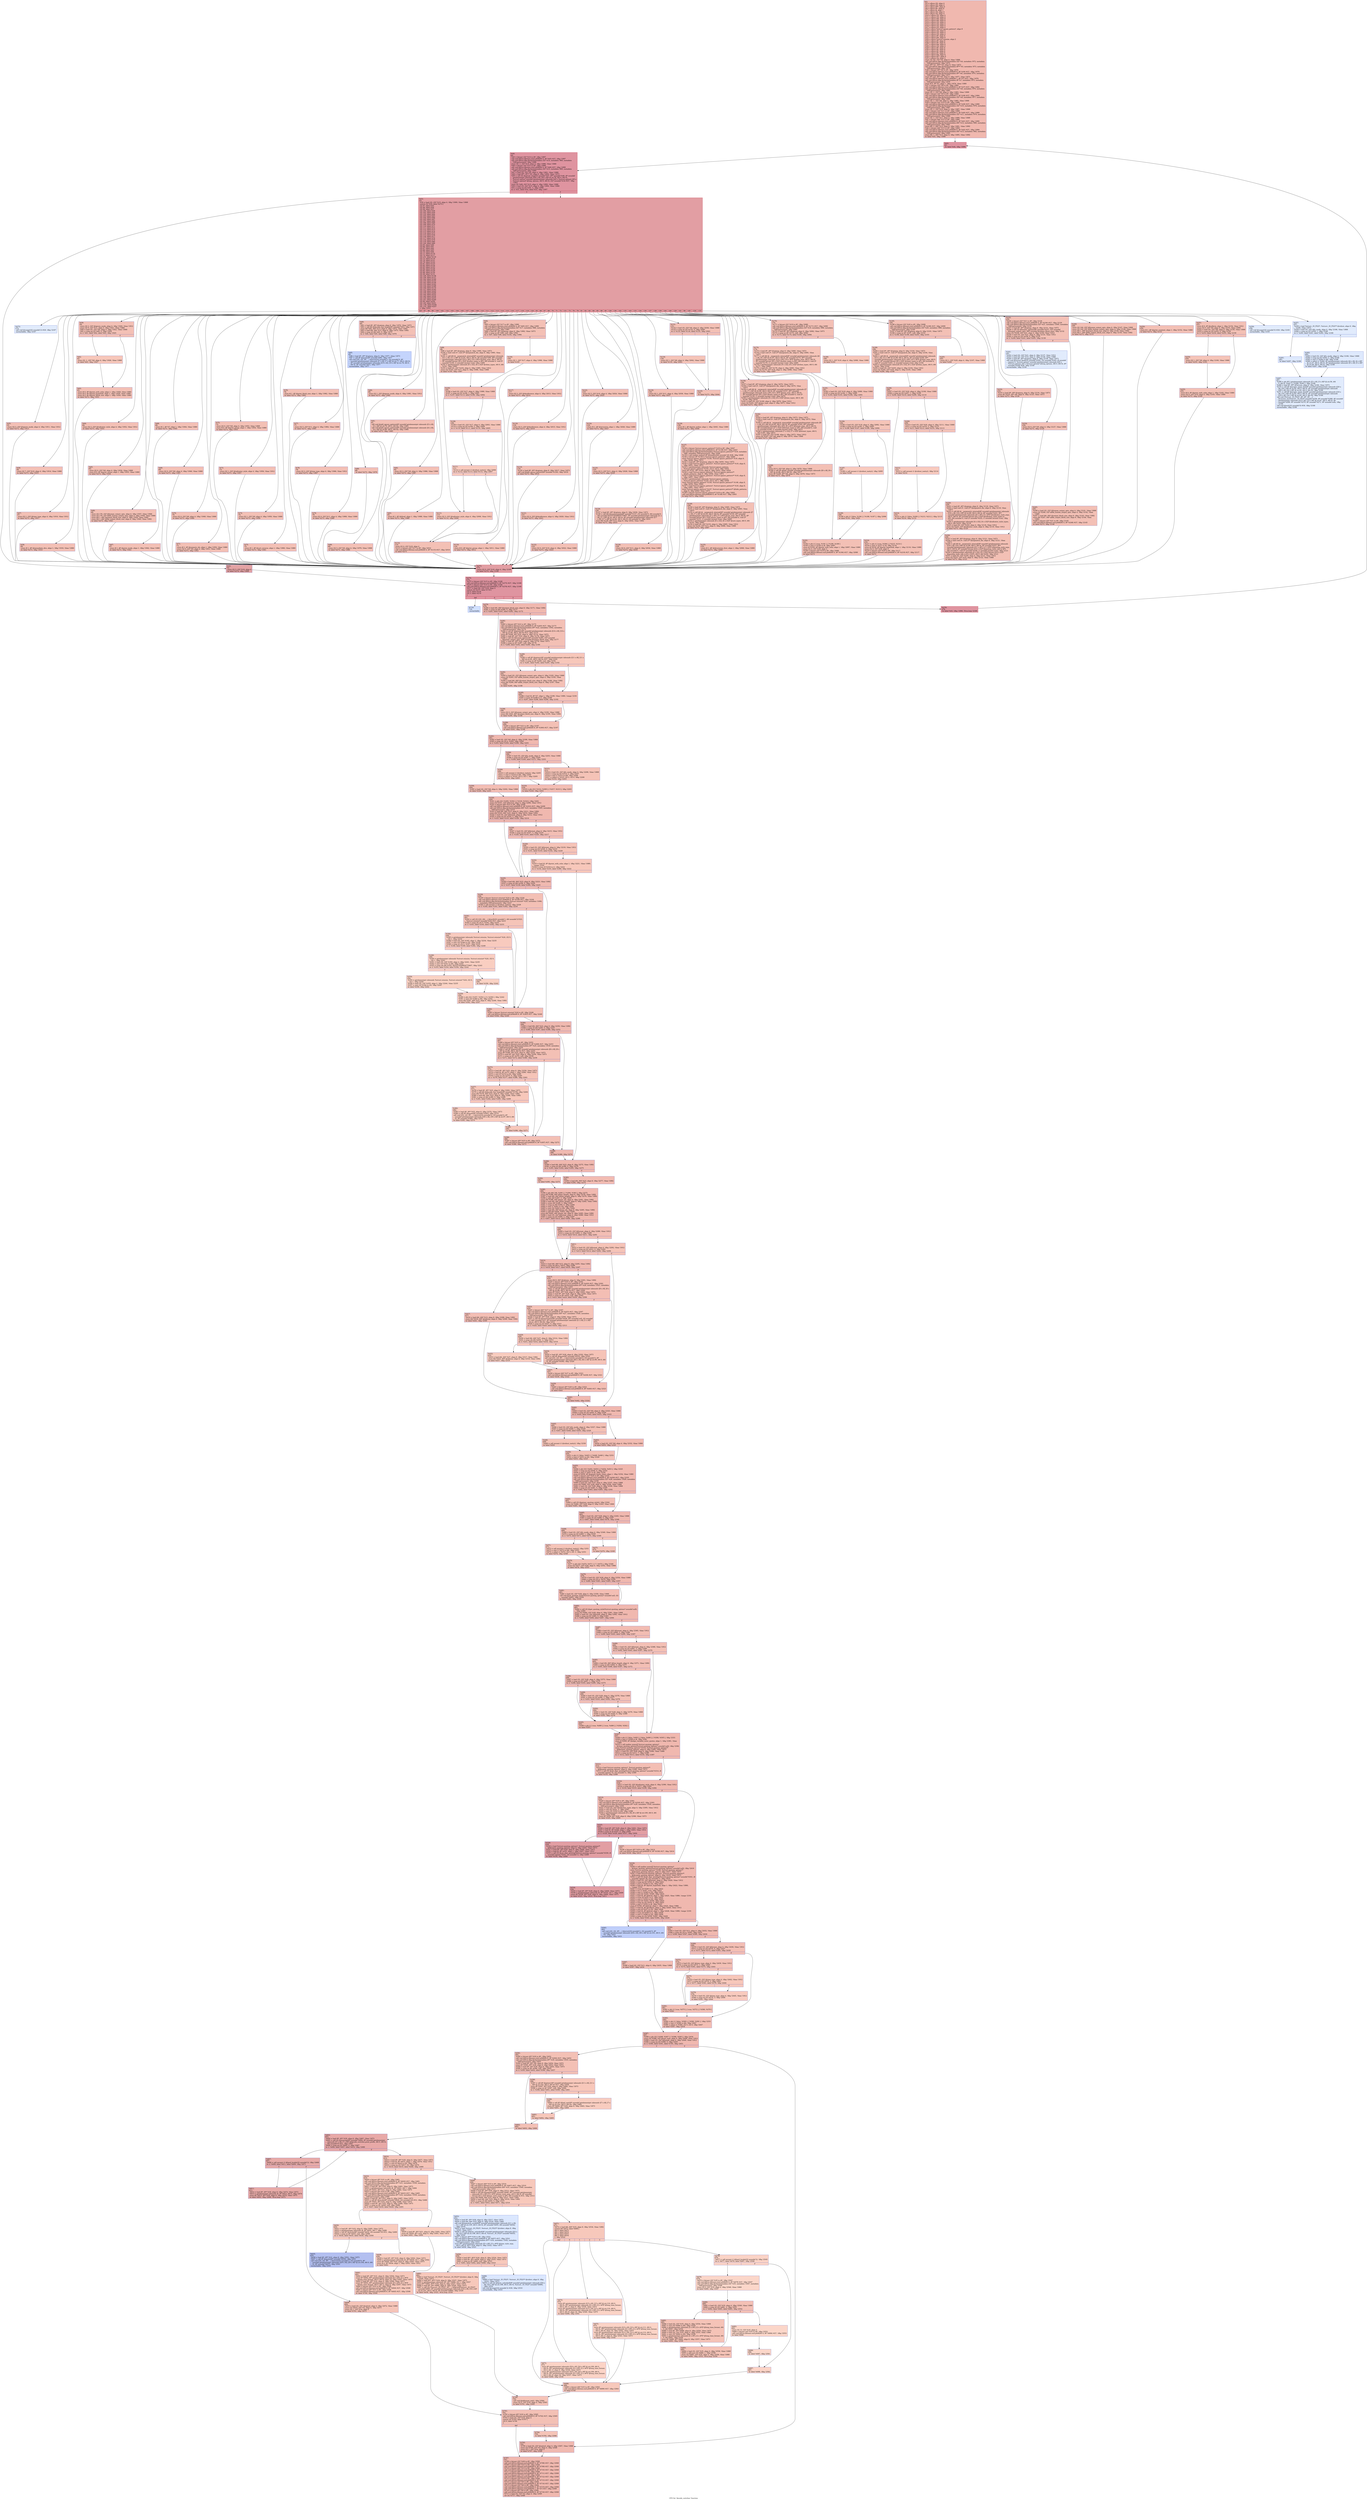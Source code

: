 digraph "CFG for 'decode_switches' function" {
	label="CFG for 'decode_switches' function";

	Node0x1f15110 [shape=record,color="#3d50c3ff", style=filled, fillcolor="#dc5d4a70",label="{%2:\l  %3 = alloca i32, align 4\l  %4 = alloca i32, align 4\l  %5 = alloca i8**, align 8\l  %6 = alloca i8*, align 8\l  %7 = alloca i8, align 1\l  %8 = alloca i32, align 4\l  %9 = alloca i32, align 4\l  %10 = alloca i32, align 4\l  %11 = alloca i32, align 4\l  %12 = alloca i64, align 8\l  %13 = alloca i64, align 8\l  %14 = alloca i32, align 4\l  %15 = alloca i32, align 4\l  %16 = alloca i32, align 4\l  %17 = alloca i32, align 4\l  %18 = alloca %struct.ignore_pattern*, align 8\l  %19 = alloca i32, align 4\l  %20 = alloca i32, align 4\l  %21 = alloca i32, align 4\l  %22 = alloca i8*, align 8\l  %23 = alloca i64, align 8\l  %24 = alloca %struct.winsize, align 2\l  %25 = alloca i8*, align 8\l  %26 = alloca i8*, align 8\l  %27 = alloca i64, align 8\l  %28 = alloca i32, align 4\l  %29 = alloca i8*, align 8\l  %30 = alloca i8*, align 8\l  %31 = alloca i8*, align 8\l  %32 = alloca i8*, align 8\l  %33 = alloca i64, align 8\l  %34 = alloca i8**, align 8\l  %35 = alloca i32, align 4\l  store i32 %0, i32* %4, align 4, !tbaa !1868\l  call void @llvm.dbg.declare(metadata i32* %4, metadata !972, metadata\l... !DIExpression()), !dbg !1872\l  store i8** %1, i8*** %5, align 8, !tbaa !1873\l  call void @llvm.dbg.declare(metadata i8*** %5, metadata !973, metadata\l... !DIExpression()), !dbg !1875\l  %36 = bitcast i8** %6 to i8*, !dbg !1876\l  call void @llvm.lifetime.start.p0i8(i64 8, i8* %36) #27, !dbg !1876\l  call void @llvm.dbg.declare(metadata i8** %6, metadata !974, metadata\l... !DIExpression()), !dbg !1877\l  store i8* null, i8** %6, align 8, !dbg !1877, !tbaa !1873\l  call void @llvm.lifetime.start.p0i8(i64 1, i8* %7) #27, !dbg !1878\l  call void @llvm.dbg.declare(metadata i8* %7, metadata !975, metadata\l... !DIExpression()), !dbg !1879\l  store i8 0, i8* %7, align 1, !dbg !1879, !tbaa !1880\l  %37 = bitcast i32* %8 to i8*, !dbg !1882\l  call void @llvm.lifetime.start.p0i8(i64 4, i8* %37) #27, !dbg !1882\l  call void @llvm.dbg.declare(metadata i32* %8, metadata !976, metadata\l... !DIExpression()), !dbg !1883\l  store i32 -1, i32* %8, align 4, !dbg !1883, !tbaa !1868\l  %38 = bitcast i32* %9 to i8*, !dbg !1884\l  call void @llvm.lifetime.start.p0i8(i64 4, i8* %38) #27, !dbg !1884\l  call void @llvm.dbg.declare(metadata i32* %9, metadata !977, metadata\l... !DIExpression()), !dbg !1885\l  store i32 -1, i32* %9, align 4, !dbg !1885, !tbaa !1868\l  %39 = bitcast i32* %10 to i8*, !dbg !1886\l  call void @llvm.lifetime.start.p0i8(i64 4, i8* %39) #27, !dbg !1886\l  call void @llvm.dbg.declare(metadata i32* %10, metadata !978, metadata\l... !DIExpression()), !dbg !1887\l  store i32 -1, i32* %10, align 4, !dbg !1887, !tbaa !1868\l  %40 = bitcast i32* %11 to i8*, !dbg !1888\l  call void @llvm.lifetime.start.p0i8(i64 4, i8* %40) #27, !dbg !1888\l  call void @llvm.dbg.declare(metadata i32* %11, metadata !979, metadata\l... !DIExpression()), !dbg !1889\l  store i32 -1, i32* %11, align 4, !dbg !1889, !tbaa !1868\l  %41 = bitcast i64* %12 to i8*, !dbg !1890\l  call void @llvm.lifetime.start.p0i8(i64 8, i8* %41) #27, !dbg !1890\l  call void @llvm.dbg.declare(metadata i64* %12, metadata !980, metadata\l... !DIExpression()), !dbg !1891\l  store i64 -1, i64* %12, align 8, !dbg !1891, !tbaa !1892\l  %42 = bitcast i64* %13 to i8*, !dbg !1894\l  call void @llvm.lifetime.start.p0i8(i64 8, i8* %42) #27, !dbg !1894\l  call void @llvm.dbg.declare(metadata i64* %13, metadata !982, metadata\l... !DIExpression()), !dbg !1895\l  store i64 -1, i64* %13, align 8, !dbg !1895, !tbaa !1892\l  br label %43, !dbg !1896\l}"];
	Node0x1f15110 -> Node0x1f158c0;
	Node0x1f158c0 [shape=record,color="#b70d28ff", style=filled, fillcolor="#b70d2870",label="{%43:\l43:                                               \l  br label %44, !dbg !1896\l}"];
	Node0x1f158c0 -> Node0x1f15910;
	Node0x1f15910 [shape=record,color="#b70d28ff", style=filled, fillcolor="#b70d2870",label="{%44:\l44:                                               \l  %45 = bitcast i32* %14 to i8*, !dbg !1897\l  call void @llvm.lifetime.start.p0i8(i64 4, i8* %45) #27, !dbg !1897\l  call void @llvm.dbg.declare(metadata i32* %14, metadata !983, metadata\l... !DIExpression()), !dbg !1898\l  store i32 -1, i32* %14, align 4, !dbg !1898, !tbaa !1868\l  %46 = bitcast i32* %15 to i8*, !dbg !1899\l  call void @llvm.lifetime.start.p0i8(i64 4, i8* %46) #27, !dbg !1899\l  call void @llvm.dbg.declare(metadata i32* %15, metadata !985, metadata\l... !DIExpression()), !dbg !1900\l  %47 = load i32, i32* %4, align 4, !dbg !1901, !tbaa !1868\l  %48 = load i8**, i8*** %5, align 8, !dbg !1902, !tbaa !1873\l  %49 = call i32 @getopt_long(i32 noundef %47, i8** noundef %48, i8* noundef\l... getelementptr inbounds ([44 x i8], [44 x i8]* @.str.76, i64 0, i64 0),\l... %struct.option* noundef getelementptr inbounds ([45 x %struct.option], [45 x\l... %struct.option]* @long_options, i64 0, i64 0), i32* noundef %14) #27, !dbg\l... !1903\l  store i32 %49, i32* %15, align 4, !dbg !1900, !tbaa !1868\l  %50 = load i32, i32* %15, align 4, !dbg !1904, !tbaa !1868\l  %51 = icmp eq i32 %50, -1, !dbg !1906\l  br i1 %51, label %52, label %53, !dbg !1907\l|{<s0>T|<s1>F}}"];
	Node0x1f15910:s0 -> Node0x1f15960;
	Node0x1f15910:s1 -> Node0x1f159b0;
	Node0x1f15960 [shape=record,color="#3d50c3ff", style=filled, fillcolor="#c32e3170",label="{%52:\l52:                                               \l  store i32 3, i32* %16, align 4\l  br label %274, !dbg !1908\l}"];
	Node0x1f15960 -> Node0x1f17800;
	Node0x1f159b0 [shape=record,color="#b70d28ff", style=filled, fillcolor="#be242e70",label="{%53:\l53:                                               \l  %54 = load i32, i32* %15, align 4, !dbg !1909, !tbaa !1868\l  switch i32 %54, label %272 [\l    i32 97, label %55\l    i32 98, label %56\l    i32 99, label %57\l    i32 100, label %58\l    i32 102, label %59\l    i32 132, label %64\l    i32 103, label %65\l    i32 104, label %66\l    i32 105, label %67\l    i32 107, label %68\l    i32 108, label %69\l    i32 109, label %70\l    i32 110, label %71\l    i32 111, label %72\l    i32 112, label %73\l    i32 113, label %74\l    i32 114, label %75\l    i32 115, label %76\l    i32 116, label %77\l    i32 117, label %78\l    i32 118, label %79\l    i32 119, label %80\l    i32 120, label %89\l    i32 65, label %90\l    i32 66, label %91\l    i32 67, label %92\l    i32 68, label %93\l    i32 70, label %94\l    i32 71, label %116\l    i32 72, label %117\l    i32 131, label %118\l    i32 73, label %119\l    i32 76, label %121\l    i32 78, label %122\l    i32 81, label %123\l    i32 82, label %124\l    i32 83, label %125\l    i32 84, label %126\l    i32 85, label %129\l    i32 88, label %130\l    i32 49, label %131\l    i32 128, label %136\l    i32 136, label %137\l    i32 142, label %149\l    i32 135, label %155\l    i32 143, label %156\l    i32 133, label %162\l    i32 134, label %168\l    i32 130, label %170\l    i32 137, label %195\l    i32 138, label %220\l    i32 139, label %226\l    i32 144, label %232\l    i32 140, label %234\l    i32 129, label %235\l    i32 141, label %249\l    i32 90, label %250\l    i32 145, label %251\l    i32 -130, label %256\l    i32 -131, label %257\l  ], !dbg !1910\l|{<s0>def|<s1>97|<s2>98|<s3>99|<s4>100|<s5>102|<s6>132|<s7>103|<s8>104|<s9>105|<s10>107|<s11>108|<s12>109|<s13>110|<s14>111|<s15>112|<s16>113|<s17>114|<s18>115|<s19>116|<s20>117|<s21>118|<s22>119|<s23>120|<s24>65|<s25>66|<s26>67|<s27>68|<s28>70|<s29>71|<s30>72|<s31>131|<s32>73|<s33>76|<s34>78|<s35>81|<s36>82|<s37>83|<s38>84|<s39>85|<s40>88|<s41>49|<s42>128|<s43>136|<s44>142|<s45>135|<s46>143|<s47>133|<s48>134|<s49>130|<s50>137|<s51>138|<s52>139|<s53>144|<s54>140|<s55>129|<s56>141|<s57>90|<s58>145|<s59>-130|<s60>-131}}"];
	Node0x1f159b0:s0 -> Node0x1f17760;
	Node0x1f159b0:s1 -> Node0x1f15a00;
	Node0x1f159b0:s2 -> Node0x1f15a50;
	Node0x1f159b0:s3 -> Node0x1f15aa0;
	Node0x1f159b0:s4 -> Node0x1f15af0;
	Node0x1f159b0:s5 -> Node0x1f15b40;
	Node0x1f159b0:s6 -> Node0x1f15c30;
	Node0x1f159b0:s7 -> Node0x1f15c80;
	Node0x1f159b0:s8 -> Node0x1f15cd0;
	Node0x1f159b0:s9 -> Node0x1f15d20;
	Node0x1f159b0:s10 -> Node0x1f15d70;
	Node0x1f159b0:s11 -> Node0x1f15dc0;
	Node0x1f159b0:s12 -> Node0x1f15e10;
	Node0x1f159b0:s13 -> Node0x1f15e60;
	Node0x1f159b0:s14 -> Node0x1f15eb0;
	Node0x1f159b0:s15 -> Node0x1f15f00;
	Node0x1f159b0:s16 -> Node0x1f15f50;
	Node0x1f159b0:s17 -> Node0x1f15fa0;
	Node0x1f159b0:s18 -> Node0x1f15ff0;
	Node0x1f159b0:s19 -> Node0x1f16040;
	Node0x1f159b0:s20 -> Node0x1f16090;
	Node0x1f159b0:s21 -> Node0x1f160e0;
	Node0x1f159b0:s22 -> Node0x1f16130;
	Node0x1f159b0:s23 -> Node0x1f16220;
	Node0x1f159b0:s24 -> Node0x1f16270;
	Node0x1f159b0:s25 -> Node0x1f162c0;
	Node0x1f159b0:s26 -> Node0x1f16310;
	Node0x1f159b0:s27 -> Node0x1f16360;
	Node0x1f159b0:s28 -> Node0x1f163b0;
	Node0x1f159b0:s29 -> Node0x1f16630;
	Node0x1f159b0:s30 -> Node0x1f16680;
	Node0x1f159b0:s31 -> Node0x1f166d0;
	Node0x1f159b0:s32 -> Node0x1f16720;
	Node0x1f159b0:s33 -> Node0x1f16770;
	Node0x1f159b0:s34 -> Node0x1f167c0;
	Node0x1f159b0:s35 -> Node0x1f16810;
	Node0x1f159b0:s36 -> Node0x1f16860;
	Node0x1f159b0:s37 -> Node0x1f168b0;
	Node0x1f159b0:s38 -> Node0x1f16900;
	Node0x1f159b0:s39 -> Node0x1f16950;
	Node0x1f159b0:s40 -> Node0x1f169a0;
	Node0x1f159b0:s41 -> Node0x1f169f0;
	Node0x1f159b0:s42 -> Node0x1f16ae0;
	Node0x1f159b0:s43 -> Node0x1f16b30;
	Node0x1f159b0:s44 -> Node0x1f16b80;
	Node0x1f159b0:s45 -> Node0x1f16bd0;
	Node0x1f159b0:s46 -> Node0x1f16c20;
	Node0x1f159b0:s47 -> Node0x1f16c70;
	Node0x1f159b0:s48 -> Node0x1f16cc0;
	Node0x1f159b0:s49 -> Node0x1f16d10;
	Node0x1f159b0:s50 -> Node0x1f16f90;
	Node0x1f159b0:s51 -> Node0x1f17210;
	Node0x1f159b0:s52 -> Node0x1f17260;
	Node0x1f159b0:s53 -> Node0x1f172b0;
	Node0x1f159b0:s54 -> Node0x1f17300;
	Node0x1f159b0:s55 -> Node0x1f17350;
	Node0x1f159b0:s56 -> Node0x1f17440;
	Node0x1f159b0:s57 -> Node0x1f17490;
	Node0x1f159b0:s58 -> Node0x1f174e0;
	Node0x1f159b0:s59 -> Node0x1f175d0;
	Node0x1f159b0:s60 -> Node0x1f17620;
	Node0x1f15a00 [shape=record,color="#3d50c3ff", style=filled, fillcolor="#e5705870",label="{%55:\l55:                                               \l  store i32 2, i32* @ignore_mode, align 4, !dbg !1911, !tbaa !1912\l  br label %273, !dbg !1913\l}"];
	Node0x1f15a00 -> Node0x1f177b0;
	Node0x1f15a50 [shape=record,color="#3d50c3ff", style=filled, fillcolor="#e5705870",label="{%56:\l56:                                               \l  store i32 7, i32* %10, align 4, !dbg !1914, !tbaa !1868\l  br label %273, !dbg !1915\l}"];
	Node0x1f15a50 -> Node0x1f177b0;
	Node0x1f15aa0 [shape=record,color="#3d50c3ff", style=filled, fillcolor="#e5705870",label="{%57:\l57:                                               \l  store i32 1, i32* @time_type, align 4, !dbg !1916, !tbaa !1912\l  br label %273, !dbg !1917\l}"];
	Node0x1f15aa0 -> Node0x1f177b0;
	Node0x1f15af0 [shape=record,color="#3d50c3ff", style=filled, fillcolor="#e5705870",label="{%58:\l58:                                               \l  store i8 1, i8* @immediate_dirs, align 1, !dbg !1918, !tbaa !1880\l  br label %273, !dbg !1919\l}"];
	Node0x1f15af0 -> Node0x1f177b0;
	Node0x1f15b40 [shape=record,color="#3d50c3ff", style=filled, fillcolor="#e5705870",label="{%59:\l59:                                               \l  store i32 2, i32* @ignore_mode, align 4, !dbg !1920, !tbaa !1912\l  store i32 6, i32* %11, align 4, !dbg !1921, !tbaa !1868\l  %60 = load i32, i32* %8, align 4, !dbg !1922, !tbaa !1868\l  %61 = icmp eq i32 %60, 0, !dbg !1924\l  br i1 %61, label %62, label %63, !dbg !1925\l|{<s0>T|<s1>F}}"];
	Node0x1f15b40:s0 -> Node0x1f15b90;
	Node0x1f15b40:s1 -> Node0x1f15be0;
	Node0x1f15b90 [shape=record,color="#3d50c3ff", style=filled, fillcolor="#ec7f6370",label="{%62:\l62:                                               \l  store i32 -1, i32* %8, align 4, !dbg !1926, !tbaa !1868\l  br label %63, !dbg !1927\l}"];
	Node0x1f15b90 -> Node0x1f15be0;
	Node0x1f15be0 [shape=record,color="#3d50c3ff", style=filled, fillcolor="#e5705870",label="{%63:\l63:                                               \l  store i8 0, i8* @print_with_color, align 1, !dbg !1928, !tbaa !1880\l  store i8 0, i8* @print_hyperlink, align 1, !dbg !1929, !tbaa !1880\l  store i8 0, i8* @print_block_size, align 1, !dbg !1930, !tbaa !1880\l  br label %273, !dbg !1931\l}"];
	Node0x1f15be0 -> Node0x1f177b0;
	Node0x1f15c30 [shape=record,color="#3d50c3ff", style=filled, fillcolor="#e5705870",label="{%64:\l64:                                               \l  store i32 2, i32* @indicator_style, align 4, !dbg !1932, !tbaa !1912\l  br label %273, !dbg !1933\l}"];
	Node0x1f15c30 -> Node0x1f177b0;
	Node0x1f15c80 [shape=record,color="#3d50c3ff", style=filled, fillcolor="#e5705870",label="{%65:\l65:                                               \l  store i32 0, i32* %8, align 4, !dbg !1934, !tbaa !1868\l  store i8 0, i8* @print_owner, align 1, !dbg !1935, !tbaa !1880\l  br label %273, !dbg !1936\l}"];
	Node0x1f15c80 -> Node0x1f177b0;
	Node0x1f15cd0 [shape=record,color="#3d50c3ff", style=filled, fillcolor="#e5705870",label="{%66:\l66:                                               \l  store i32 176, i32* @human_output_opts, align 4, !dbg !1937, !tbaa !1868\l  store i32 176, i32* @file_human_output_opts, align 4, !dbg !1938, !tbaa !1868\l  store i64 1, i64* @output_block_size, align 8, !dbg !1939, !tbaa !1892\l  store i64 1, i64* @file_output_block_size, align 8, !dbg !1940, !tbaa !1892\l  br label %273, !dbg !1941\l}"];
	Node0x1f15cd0 -> Node0x1f177b0;
	Node0x1f15d20 [shape=record,color="#3d50c3ff", style=filled, fillcolor="#e5705870",label="{%67:\l67:                                               \l  store i8 1, i8* @print_inode, align 1, !dbg !1942, !tbaa !1880\l  br label %273, !dbg !1943\l}"];
	Node0x1f15d20 -> Node0x1f177b0;
	Node0x1f15d70 [shape=record,color="#3d50c3ff", style=filled, fillcolor="#e5705870",label="{%68:\l68:                                               \l  store i8 1, i8* %7, align 1, !dbg !1944, !tbaa !1880\l  br label %273, !dbg !1945\l}"];
	Node0x1f15d70 -> Node0x1f177b0;
	Node0x1f15dc0 [shape=record,color="#3d50c3ff", style=filled, fillcolor="#e5705870",label="{%69:\l69:                                               \l  store i32 0, i32* %8, align 4, !dbg !1946, !tbaa !1868\l  br label %273, !dbg !1947\l}"];
	Node0x1f15dc0 -> Node0x1f177b0;
	Node0x1f15e10 [shape=record,color="#3d50c3ff", style=filled, fillcolor="#e5705870",label="{%70:\l70:                                               \l  store i32 4, i32* %8, align 4, !dbg !1948, !tbaa !1868\l  br label %273, !dbg !1949\l}"];
	Node0x1f15e10 -> Node0x1f177b0;
	Node0x1f15e60 [shape=record,color="#3d50c3ff", style=filled, fillcolor="#e5705870",label="{%71:\l71:                                               \l  store i8 1, i8* @numeric_ids, align 1, !dbg !1950, !tbaa !1880\l  store i32 0, i32* %8, align 4, !dbg !1951, !tbaa !1868\l  br label %273, !dbg !1952\l}"];
	Node0x1f15e60 -> Node0x1f177b0;
	Node0x1f15eb0 [shape=record,color="#3d50c3ff", style=filled, fillcolor="#e5705870",label="{%72:\l72:                                               \l  store i32 0, i32* %8, align 4, !dbg !1953, !tbaa !1868\l  store i8 0, i8* @print_group, align 1, !dbg !1954, !tbaa !1880\l  br label %273, !dbg !1955\l}"];
	Node0x1f15eb0 -> Node0x1f177b0;
	Node0x1f15f00 [shape=record,color="#3d50c3ff", style=filled, fillcolor="#e5705870",label="{%73:\l73:                                               \l  store i32 1, i32* @indicator_style, align 4, !dbg !1956, !tbaa !1912\l  br label %273, !dbg !1957\l}"];
	Node0x1f15f00 -> Node0x1f177b0;
	Node0x1f15f50 [shape=record,color="#3d50c3ff", style=filled, fillcolor="#e5705870",label="{%74:\l74:                                               \l  store i32 1, i32* %9, align 4, !dbg !1958, !tbaa !1868\l  br label %273, !dbg !1959\l}"];
	Node0x1f15f50 -> Node0x1f177b0;
	Node0x1f15fa0 [shape=record,color="#3d50c3ff", style=filled, fillcolor="#e5705870",label="{%75:\l75:                                               \l  store i8 1, i8* @sort_reverse, align 1, !dbg !1960, !tbaa !1880\l  br label %273, !dbg !1961\l}"];
	Node0x1f15fa0 -> Node0x1f177b0;
	Node0x1f15ff0 [shape=record,color="#3d50c3ff", style=filled, fillcolor="#e5705870",label="{%76:\l76:                                               \l  store i8 1, i8* @print_block_size, align 1, !dbg !1962, !tbaa !1880\l  br label %273, !dbg !1963\l}"];
	Node0x1f15ff0 -> Node0x1f177b0;
	Node0x1f16040 [shape=record,color="#3d50c3ff", style=filled, fillcolor="#e5705870",label="{%77:\l77:                                               \l  store i32 5, i32* %11, align 4, !dbg !1964, !tbaa !1868\l  br label %273, !dbg !1965\l}"];
	Node0x1f16040 -> Node0x1f177b0;
	Node0x1f16090 [shape=record,color="#3d50c3ff", style=filled, fillcolor="#e5705870",label="{%78:\l78:                                               \l  store i32 2, i32* @time_type, align 4, !dbg !1966, !tbaa !1912\l  br label %273, !dbg !1967\l}"];
	Node0x1f16090 -> Node0x1f177b0;
	Node0x1f160e0 [shape=record,color="#3d50c3ff", style=filled, fillcolor="#e5705870",label="{%79:\l79:                                               \l  store i32 4, i32* %11, align 4, !dbg !1968, !tbaa !1868\l  br label %273, !dbg !1969\l}"];
	Node0x1f160e0 -> Node0x1f177b0;
	Node0x1f16130 [shape=record,color="#3d50c3ff", style=filled, fillcolor="#e5705870",label="{%80:\l80:                                               \l  %81 = load i8*, i8** @optarg, align 8, !dbg !1970, !tbaa !1873\l  %82 = call i64 @decode_line_length(i8* noundef %81), !dbg !1971\l  store i64 %82, i64* %13, align 8, !dbg !1972, !tbaa !1892\l  %83 = load i64, i64* %13, align 8, !dbg !1973, !tbaa !1892\l  %84 = icmp slt i64 %83, 0, !dbg !1975\l  br i1 %84, label %85, label %88, !dbg !1976\l|{<s0>T|<s1>F}}"];
	Node0x1f16130:s0 -> Node0x1f16180;
	Node0x1f16130:s1 -> Node0x1f161d0;
	Node0x1f16180 [shape=record,color="#3d50c3ff", style=filled, fillcolor="#7a9df870",label="{%85:\l85:                                               \l  %86 = load i8*, i8** @optarg, align 8, !dbg !1977, !tbaa !1873\l  %87 = call i8* @quote(i8* noundef %86), !dbg !1977\l  call void (i32, i32, i8*, ...) @error(i32 noundef 2, i32 noundef 0, i8*\l... noundef getelementptr inbounds ([7 x i8], [7 x i8]* @.str.77, i64 0, i64 0),\l... i8* noundef getelementptr inbounds ([19 x i8], [19 x i8]* @.str.78, i64 0,\l... i64 0), i8* noundef %87), !dbg !1977\l  unreachable, !dbg !1977\l}"];
	Node0x1f161d0 [shape=record,color="#3d50c3ff", style=filled, fillcolor="#e5705870",label="{%88:\l88:                                               \l  br label %273, !dbg !1978\l}"];
	Node0x1f161d0 -> Node0x1f177b0;
	Node0x1f16220 [shape=record,color="#3d50c3ff", style=filled, fillcolor="#e5705870",label="{%89:\l89:                                               \l  store i32 3, i32* %8, align 4, !dbg !1979, !tbaa !1868\l  br label %273, !dbg !1980\l}"];
	Node0x1f16220 -> Node0x1f177b0;
	Node0x1f16270 [shape=record,color="#3d50c3ff", style=filled, fillcolor="#e5705870",label="{%90:\l90:                                               \l  store i32 1, i32* @ignore_mode, align 4, !dbg !1981, !tbaa !1912\l  br label %273, !dbg !1982\l}"];
	Node0x1f16270 -> Node0x1f177b0;
	Node0x1f162c0 [shape=record,color="#3d50c3ff", style=filled, fillcolor="#e5705870",label="{%91:\l91:                                               \l  call void @add_ignore_pattern(i8* noundef getelementptr inbounds ([3 x i8],\l... [3 x i8]* @.str.79, i64 0, i64 0)), !dbg !1983\l  call void @add_ignore_pattern(i8* noundef getelementptr inbounds ([4 x i8],\l... [4 x i8]* @.str.80, i64 0, i64 0)), !dbg !1984\l  br label %273, !dbg !1985\l}"];
	Node0x1f162c0 -> Node0x1f177b0;
	Node0x1f16310 [shape=record,color="#3d50c3ff", style=filled, fillcolor="#e5705870",label="{%92:\l92:                                               \l  store i32 2, i32* %8, align 4, !dbg !1986, !tbaa !1868\l  br label %273, !dbg !1987\l}"];
	Node0x1f16310 -> Node0x1f177b0;
	Node0x1f16360 [shape=record,color="#3d50c3ff", style=filled, fillcolor="#e5705870",label="{%93:\l93:                                               \l  store i8 1, i8* @dired, align 1, !dbg !1988, !tbaa !1880\l  br label %273, !dbg !1989\l}"];
	Node0x1f16360 -> Node0x1f177b0;
	Node0x1f163b0 [shape=record,color="#3d50c3ff", style=filled, fillcolor="#e5705870",label="{%94:\l94:                                               \l  %95 = bitcast i32* %17 to i8*, !dbg !1990\l  call void @llvm.lifetime.start.p0i8(i64 4, i8* %95) #27, !dbg !1990\l  call void @llvm.dbg.declare(metadata i32* %17, metadata !986, metadata\l... !DIExpression()), !dbg !1991\l  %96 = load i8*, i8** @optarg, align 8, !dbg !1992, !tbaa !1873\l  %97 = icmp ne i8* %96, null, !dbg !1992\l  br i1 %97, label %98, label %104, !dbg !1994\l|{<s0>T|<s1>F}}"];
	Node0x1f163b0:s0 -> Node0x1f16400;
	Node0x1f163b0:s1 -> Node0x1f16450;
	Node0x1f16400 [shape=record,color="#3d50c3ff", style=filled, fillcolor="#e97a5f70",label="{%98:\l98:                                               \l  %99 = load i8*, i8** @optarg, align 8, !dbg !1995, !tbaa !1873\l  %100 = load void ()*, void ()** @argmatch_die, align 8, !dbg !1995, !tbaa\l... !1873\l  %101 = call i64 @__xargmatch_internal(i8* noundef getelementptr inbounds\l... ([11 x i8], [11 x i8]* @.str.81, i64 0, i64 0), i8* noundef %99, i8** noundef\l... getelementptr inbounds ([10 x i8*], [10 x i8*]* @when_args, i64 0, i64 0),\l... i8* noundef bitcast ([9 x i32]* @when_types to i8*), i64 noundef 4, void ()*\l... noundef %100, i1 noundef zeroext true), !dbg !1995\l  %102 = getelementptr inbounds [9 x i32], [9 x i32]* @when_types, i64 0, i64\l... %101, !dbg !1995\l  %103 = load i32, i32* %102, align 4, !dbg !1995, !tbaa !1912\l  store i32 %103, i32* %17, align 4, !dbg !1996, !tbaa !1868\l  br label %105, !dbg !1997\l}"];
	Node0x1f16400 -> Node0x1f164a0;
	Node0x1f16450 [shape=record,color="#3d50c3ff", style=filled, fillcolor="#ec7f6370",label="{%104:\l104:                                              \l  store i32 1, i32* %17, align 4, !dbg !1998, !tbaa !1868\l  br label %105\l}"];
	Node0x1f16450 -> Node0x1f164a0;
	Node0x1f164a0 [shape=record,color="#3d50c3ff", style=filled, fillcolor="#e5705870",label="{%105:\l105:                                              \l  %106 = load i32, i32* %17, align 4, !dbg !1999, !tbaa !1868\l  %107 = icmp eq i32 %106, 1, !dbg !2001\l  br i1 %107, label %113, label %108, !dbg !2002\l|{<s0>T|<s1>F}}"];
	Node0x1f164a0:s0 -> Node0x1f16590;
	Node0x1f164a0:s1 -> Node0x1f164f0;
	Node0x1f164f0 [shape=record,color="#3d50c3ff", style=filled, fillcolor="#e97a5f70",label="{%108:\l108:                                              \l  %109 = load i32, i32* %17, align 4, !dbg !2003, !tbaa !1868\l  %110 = icmp eq i32 %109, 2, !dbg !2004\l  br i1 %110, label %111, label %114, !dbg !2005\l|{<s0>T|<s1>F}}"];
	Node0x1f164f0:s0 -> Node0x1f16540;
	Node0x1f164f0:s1 -> Node0x1f165e0;
	Node0x1f16540 [shape=record,color="#3d50c3ff", style=filled, fillcolor="#ef886b70",label="{%111:\l111:                                              \l  %112 = call zeroext i1 @stdout_isatty(), !dbg !2006\l  br i1 %112, label %113, label %114, !dbg !2007\l|{<s0>T|<s1>F}}"];
	Node0x1f16540:s0 -> Node0x1f16590;
	Node0x1f16540:s1 -> Node0x1f165e0;
	Node0x1f16590 [shape=record,color="#3d50c3ff", style=filled, fillcolor="#e97a5f70",label="{%113:\l113:                                              \l  store i32 3, i32* @indicator_style, align 4, !dbg !2008, !tbaa !1912\l  br label %114, !dbg !2009\l}"];
	Node0x1f16590 -> Node0x1f165e0;
	Node0x1f165e0 [shape=record,color="#3d50c3ff", style=filled, fillcolor="#e5705870",label="{%114:\l114:                                              \l  store i32 4, i32* %16, align 4\l  %115 = bitcast i32* %17 to i8*, !dbg !2010\l  call void @llvm.lifetime.end.p0i8(i64 4, i8* %115) #27, !dbg !2010\l  br label %273\l}"];
	Node0x1f165e0 -> Node0x1f177b0;
	Node0x1f16630 [shape=record,color="#3d50c3ff", style=filled, fillcolor="#e5705870",label="{%116:\l116:                                              \l  store i8 0, i8* @print_group, align 1, !dbg !2011, !tbaa !1880\l  br label %273, !dbg !2012\l}"];
	Node0x1f16630 -> Node0x1f177b0;
	Node0x1f16680 [shape=record,color="#3d50c3ff", style=filled, fillcolor="#e5705870",label="{%117:\l117:                                              \l  store i32 2, i32* @dereference, align 4, !dbg !2013, !tbaa !1912\l  br label %273, !dbg !2014\l}"];
	Node0x1f16680 -> Node0x1f177b0;
	Node0x1f166d0 [shape=record,color="#3d50c3ff", style=filled, fillcolor="#e5705870",label="{%118:\l118:                                              \l  store i32 3, i32* @dereference, align 4, !dbg !2015, !tbaa !1912\l  br label %273, !dbg !2016\l}"];
	Node0x1f166d0 -> Node0x1f177b0;
	Node0x1f16720 [shape=record,color="#3d50c3ff", style=filled, fillcolor="#e5705870",label="{%119:\l119:                                              \l  %120 = load i8*, i8** @optarg, align 8, !dbg !2017, !tbaa !1873\l  call void @add_ignore_pattern(i8* noundef %120), !dbg !2018\l  br label %273, !dbg !2019\l}"];
	Node0x1f16720 -> Node0x1f177b0;
	Node0x1f16770 [shape=record,color="#3d50c3ff", style=filled, fillcolor="#e5705870",label="{%121:\l121:                                              \l  store i32 4, i32* @dereference, align 4, !dbg !2020, !tbaa !1912\l  br label %273, !dbg !2021\l}"];
	Node0x1f16770 -> Node0x1f177b0;
	Node0x1f167c0 [shape=record,color="#3d50c3ff", style=filled, fillcolor="#e5705870",label="{%122:\l122:                                              \l  store i32 0, i32* %10, align 4, !dbg !2022, !tbaa !1868\l  br label %273, !dbg !2023\l}"];
	Node0x1f167c0 -> Node0x1f177b0;
	Node0x1f16810 [shape=record,color="#3d50c3ff", style=filled, fillcolor="#e5705870",label="{%123:\l123:                                              \l  store i32 5, i32* %10, align 4, !dbg !2024, !tbaa !1868\l  br label %273, !dbg !2025\l}"];
	Node0x1f16810 -> Node0x1f177b0;
	Node0x1f16860 [shape=record,color="#3d50c3ff", style=filled, fillcolor="#e5705870",label="{%124:\l124:                                              \l  store i8 1, i8* @recursive, align 1, !dbg !2026, !tbaa !1880\l  br label %273, !dbg !2027\l}"];
	Node0x1f16860 -> Node0x1f177b0;
	Node0x1f168b0 [shape=record,color="#3d50c3ff", style=filled, fillcolor="#e5705870",label="{%125:\l125:                                              \l  store i32 3, i32* %11, align 4, !dbg !2028, !tbaa !1868\l  br label %273, !dbg !2029\l}"];
	Node0x1f168b0 -> Node0x1f177b0;
	Node0x1f16900 [shape=record,color="#3d50c3ff", style=filled, fillcolor="#e5705870",label="{%126:\l126:                                              \l  %127 = load i8*, i8** @optarg, align 8, !dbg !2030, !tbaa !1873\l  %128 = call i64 @xnumtoumax(i8* noundef %127, i32 noundef 0, i64 noundef 0,\l... i64 noundef 9223372036854775807, i8* noundef getelementptr inbounds ([1 x\l... i8], [1 x i8]* @.str, i64 0, i64 0), i8* noundef getelementptr inbounds ([17\l... x i8], [17 x i8]* @.str.82, i64 0, i64 0), i32 noundef 2), !dbg !2031\l  store i64 %128, i64* %12, align 8, !dbg !2032, !tbaa !1892\l  br label %273, !dbg !2033\l}"];
	Node0x1f16900 -> Node0x1f177b0;
	Node0x1f16950 [shape=record,color="#3d50c3ff", style=filled, fillcolor="#e5705870",label="{%129:\l129:                                              \l  store i32 6, i32* %11, align 4, !dbg !2034, !tbaa !1868\l  br label %273, !dbg !2035\l}"];
	Node0x1f16950 -> Node0x1f177b0;
	Node0x1f169a0 [shape=record,color="#3d50c3ff", style=filled, fillcolor="#e5705870",label="{%130:\l130:                                              \l  store i32 1, i32* %11, align 4, !dbg !2036, !tbaa !1868\l  br label %273, !dbg !2037\l}"];
	Node0x1f169a0 -> Node0x1f177b0;
	Node0x1f169f0 [shape=record,color="#3d50c3ff", style=filled, fillcolor="#e5705870",label="{%131:\l131:                                              \l  %132 = load i32, i32* %8, align 4, !dbg !2038, !tbaa !1868\l  %133 = icmp ne i32 %132, 0, !dbg !2040\l  br i1 %133, label %134, label %135, !dbg !2041\l|{<s0>T|<s1>F}}"];
	Node0x1f169f0:s0 -> Node0x1f16a40;
	Node0x1f169f0:s1 -> Node0x1f16a90;
	Node0x1f16a40 [shape=record,color="#3d50c3ff", style=filled, fillcolor="#e97a5f70",label="{%134:\l134:                                              \l  store i32 1, i32* %8, align 4, !dbg !2042, !tbaa !1868\l  br label %135, !dbg !2043\l}"];
	Node0x1f16a40 -> Node0x1f16a90;
	Node0x1f16a90 [shape=record,color="#3d50c3ff", style=filled, fillcolor="#e5705870",label="{%135:\l135:                                              \l  br label %273, !dbg !2044\l}"];
	Node0x1f16a90 -> Node0x1f177b0;
	Node0x1f16ae0 [shape=record,color="#3d50c3ff", style=filled, fillcolor="#e5705870",label="{%136:\l136:                                              \l  store i8 1, i8* @print_author, align 1, !dbg !2045, !tbaa !1880\l  br label %273, !dbg !2046\l}"];
	Node0x1f16ae0 -> Node0x1f177b0;
	Node0x1f16b30 [shape=record,color="#3d50c3ff", style=filled, fillcolor="#e5705870",label="{%137:\l137:                                              \l  %138 = bitcast %struct.ignore_pattern** %18 to i8*, !dbg !2047\l  call void @llvm.lifetime.start.p0i8(i64 8, i8* %138) #27, !dbg !2047\l  call void @llvm.dbg.declare(metadata %struct.ignore_pattern** %18, metadata\l... !989, metadata !DIExpression()), !dbg !2048\l  %139 = call noalias nonnull i8* @xmalloc(i64 noundef 16) #28, !dbg !2049\l  %140 = bitcast i8* %139 to %struct.ignore_pattern*, !dbg !2049\l  store %struct.ignore_pattern* %140, %struct.ignore_pattern** %18, align 8,\l... !dbg !2048, !tbaa !1873\l  %141 = load i8*, i8** @optarg, align 8, !dbg !2050, !tbaa !1873\l  %142 = load %struct.ignore_pattern*, %struct.ignore_pattern** %18, align 8,\l... !dbg !2051, !tbaa !1873\l  %143 = getelementptr inbounds %struct.ignore_pattern,\l... %struct.ignore_pattern* %142, i32 0, i32 0, !dbg !2052\l  store i8* %141, i8** %143, align 8, !dbg !2053, !tbaa !2054\l  %144 = load %struct.ignore_pattern*, %struct.ignore_pattern**\l... @hide_patterns, align 8, !dbg !2056, !tbaa !1873\l  %145 = load %struct.ignore_pattern*, %struct.ignore_pattern** %18, align 8,\l... !dbg !2057, !tbaa !1873\l  %146 = getelementptr inbounds %struct.ignore_pattern,\l... %struct.ignore_pattern* %145, i32 0, i32 1, !dbg !2058\l  store %struct.ignore_pattern* %144, %struct.ignore_pattern** %146, align 8,\l... !dbg !2059, !tbaa !2060\l  %147 = load %struct.ignore_pattern*, %struct.ignore_pattern** %18, align 8,\l... !dbg !2061, !tbaa !1873\l  store %struct.ignore_pattern* %147, %struct.ignore_pattern** @hide_patterns,\l... align 8, !dbg !2062, !tbaa !1873\l  %148 = bitcast %struct.ignore_pattern** %18 to i8*, !dbg !2063\l  call void @llvm.lifetime.end.p0i8(i64 8, i8* %148) #27, !dbg !2063\l  br label %273, !dbg !2064\l}"];
	Node0x1f16b30 -> Node0x1f177b0;
	Node0x1f16b80 [shape=record,color="#3d50c3ff", style=filled, fillcolor="#e5705870",label="{%149:\l149:                                              \l  %150 = load i8*, i8** @optarg, align 8, !dbg !2065, !tbaa !1873\l  %151 = load void ()*, void ()** @argmatch_die, align 8, !dbg !2065, !tbaa\l... !1873\l  %152 = call i64 @__xargmatch_internal(i8* noundef getelementptr inbounds ([7\l... x i8], [7 x i8]* @.str.83, i64 0, i64 0), i8* noundef %150, i8** noundef\l... getelementptr inbounds ([7 x i8*], [7 x i8*]* @sort_args, i64 0, i64 0), i8*\l... noundef bitcast ([6 x i32]* @sort_types to i8*), i64 noundef 4, void ()*\l... noundef %151, i1 noundef zeroext true), !dbg !2065\l  %153 = getelementptr inbounds [6 x i32], [6 x i32]* @sort_types, i64 0, i64\l... %152, !dbg !2065\l  %154 = load i32, i32* %153, align 4, !dbg !2065, !tbaa !1912\l  store i32 %154, i32* %11, align 4, !dbg !2066, !tbaa !1868\l  br label %273, !dbg !2067\l}"];
	Node0x1f16b80 -> Node0x1f177b0;
	Node0x1f16bd0 [shape=record,color="#3d50c3ff", style=filled, fillcolor="#e5705870",label="{%155:\l155:                                              \l  store i8 1, i8* @directories_first, align 1, !dbg !2068, !tbaa !1880\l  br label %273, !dbg !2069\l}"];
	Node0x1f16bd0 -> Node0x1f177b0;
	Node0x1f16c20 [shape=record,color="#3d50c3ff", style=filled, fillcolor="#e5705870",label="{%156:\l156:                                              \l  %157 = load i8*, i8** @optarg, align 8, !dbg !2070, !tbaa !1873\l  %158 = load void ()*, void ()** @argmatch_die, align 8, !dbg !2070, !tbaa\l... !1873\l  %159 = call i64 @__xargmatch_internal(i8* noundef getelementptr inbounds ([7\l... x i8], [7 x i8]* @.str.84, i64 0, i64 0), i8* noundef %157, i8** noundef\l... getelementptr inbounds ([10 x i8*], [10 x i8*]* @time_args, i64 0, i64 0),\l... i8* noundef bitcast ([9 x i32]* @time_types to i8*), i64 noundef 4, void ()*\l... noundef %158, i1 noundef zeroext true), !dbg !2070\l  %160 = getelementptr inbounds [9 x i32], [9 x i32]* @time_types, i64 0, i64\l... %159, !dbg !2070\l  %161 = load i32, i32* %160, align 4, !dbg !2070, !tbaa !1912\l  store i32 %161, i32* @time_type, align 4, !dbg !2071, !tbaa !1912\l  br label %273, !dbg !2072\l}"];
	Node0x1f16c20 -> Node0x1f177b0;
	Node0x1f16c70 [shape=record,color="#3d50c3ff", style=filled, fillcolor="#e5705870",label="{%162:\l162:                                              \l  %163 = load i8*, i8** @optarg, align 8, !dbg !2073, !tbaa !1873\l  %164 = load void ()*, void ()** @argmatch_die, align 8, !dbg !2073, !tbaa\l... !1873\l  %165 = call i64 @__xargmatch_internal(i8* noundef getelementptr inbounds ([9\l... x i8], [9 x i8]* @.str.85, i64 0, i64 0), i8* noundef %163, i8** noundef\l... getelementptr inbounds ([8 x i8*], [8 x i8*]* @format_args, i64 0, i64 0),\l... i8* noundef bitcast ([7 x i32]* @format_types to i8*), i64 noundef 4, void\l... ()* noundef %164, i1 noundef zeroext true), !dbg !2073\l  %166 = getelementptr inbounds [7 x i32], [7 x i32]* @format_types, i64 0,\l... i64 %165, !dbg !2073\l  %167 = load i32, i32* %166, align 4, !dbg !2073, !tbaa !1912\l  store i32 %167, i32* %8, align 4, !dbg !2074, !tbaa !1868\l  br label %273, !dbg !2075\l}"];
	Node0x1f16c70 -> Node0x1f177b0;
	Node0x1f16cc0 [shape=record,color="#3d50c3ff", style=filled, fillcolor="#e5705870",label="{%168:\l168:                                              \l  store i32 0, i32* %8, align 4, !dbg !2076, !tbaa !1868\l  %169 = call i8* @bad_cast(i8* noundef getelementptr inbounds ([9 x i8], [9 x\l... i8]* @.str.86, i64 0, i64 0)), !dbg !2077\l  store i8* %169, i8** %6, align 8, !dbg !2078, !tbaa !1873\l  br label %273, !dbg !2079\l}"];
	Node0x1f16cc0 -> Node0x1f177b0;
	Node0x1f16d10 [shape=record,color="#3d50c3ff", style=filled, fillcolor="#e5705870",label="{%170:\l170:                                              \l  %171 = bitcast i32* %19 to i8*, !dbg !2080\l  call void @llvm.lifetime.start.p0i8(i64 4, i8* %171) #27, !dbg !2080\l  call void @llvm.dbg.declare(metadata i32* %19, metadata !996, metadata\l... !DIExpression()), !dbg !2081\l  %172 = load i8*, i8** @optarg, align 8, !dbg !2082, !tbaa !1873\l  %173 = icmp ne i8* %172, null, !dbg !2082\l  br i1 %173, label %174, label %180, !dbg !2084\l|{<s0>T|<s1>F}}"];
	Node0x1f16d10:s0 -> Node0x1f16d60;
	Node0x1f16d10:s1 -> Node0x1f16db0;
	Node0x1f16d60 [shape=record,color="#3d50c3ff", style=filled, fillcolor="#e97a5f70",label="{%174:\l174:                                              \l  %175 = load i8*, i8** @optarg, align 8, !dbg !2085, !tbaa !1873\l  %176 = load void ()*, void ()** @argmatch_die, align 8, !dbg !2085, !tbaa\l... !1873\l  %177 = call i64 @__xargmatch_internal(i8* noundef getelementptr inbounds ([8\l... x i8], [8 x i8]* @.str.87, i64 0, i64 0), i8* noundef %175, i8** noundef\l... getelementptr inbounds ([10 x i8*], [10 x i8*]* @when_args, i64 0, i64 0),\l... i8* noundef bitcast ([9 x i32]* @when_types to i8*), i64 noundef 4, void ()*\l... noundef %176, i1 noundef zeroext true), !dbg !2085\l  %178 = getelementptr inbounds [9 x i32], [9 x i32]* @when_types, i64 0, i64\l... %177, !dbg !2085\l  %179 = load i32, i32* %178, align 4, !dbg !2085, !tbaa !1912\l  store i32 %179, i32* %19, align 4, !dbg !2086, !tbaa !1868\l  br label %181, !dbg !2087\l}"];
	Node0x1f16d60 -> Node0x1f16e00;
	Node0x1f16db0 [shape=record,color="#3d50c3ff", style=filled, fillcolor="#ec7f6370",label="{%180:\l180:                                              \l  store i32 1, i32* %19, align 4, !dbg !2088, !tbaa !1868\l  br label %181\l}"];
	Node0x1f16db0 -> Node0x1f16e00;
	Node0x1f16e00 [shape=record,color="#3d50c3ff", style=filled, fillcolor="#e5705870",label="{%181:\l181:                                              \l  %182 = load i32, i32* %19, align 4, !dbg !2089, !tbaa !1868\l  %183 = icmp eq i32 %182, 1, !dbg !2090\l  br i1 %183, label %191, label %184, !dbg !2091\l|{<s0>T|<s1>F}}"];
	Node0x1f16e00:s0 -> Node0x1f16f40;
	Node0x1f16e00:s1 -> Node0x1f16e50;
	Node0x1f16e50 [shape=record,color="#3d50c3ff", style=filled, fillcolor="#e97a5f70",label="{%184:\l184:                                              \l  %185 = load i32, i32* %19, align 4, !dbg !2092, !tbaa !1868\l  %186 = icmp eq i32 %185, 2, !dbg !2093\l  br i1 %186, label %187, label %189, !dbg !2094\l|{<s0>T|<s1>F}}"];
	Node0x1f16e50:s0 -> Node0x1f16ea0;
	Node0x1f16e50:s1 -> Node0x1f16ef0;
	Node0x1f16ea0 [shape=record,color="#3d50c3ff", style=filled, fillcolor="#ef886b70",label="{%187:\l187:                                              \l  %188 = call zeroext i1 @stdout_isatty(), !dbg !2095\l  br label %189\l}"];
	Node0x1f16ea0 -> Node0x1f16ef0;
	Node0x1f16ef0 [shape=record,color="#3d50c3ff", style=filled, fillcolor="#e97a5f70",label="{%189:\l189:                                              \l  %190 = phi i1 [ false, %184 ], [ %188, %187 ], !dbg !2096\l  br label %191, !dbg !2091\l}"];
	Node0x1f16ef0 -> Node0x1f16f40;
	Node0x1f16f40 [shape=record,color="#3d50c3ff", style=filled, fillcolor="#e5705870",label="{%191:\l191:                                              \l  %192 = phi i1 [ true, %181 ], [ %190, %189 ]\l  %193 = zext i1 %192 to i8, !dbg !2097\l  store i8 %193, i8* @print_with_color, align 1, !dbg !2097, !tbaa !1880\l  store i32 4, i32* %16, align 4\l  %194 = bitcast i32* %19 to i8*, !dbg !2098\l  call void @llvm.lifetime.end.p0i8(i64 4, i8* %194) #27, !dbg !2098\l  br label %273\l}"];
	Node0x1f16f40 -> Node0x1f177b0;
	Node0x1f16f90 [shape=record,color="#3d50c3ff", style=filled, fillcolor="#e5705870",label="{%195:\l195:                                              \l  %196 = bitcast i32* %20 to i8*, !dbg !2099\l  call void @llvm.lifetime.start.p0i8(i64 4, i8* %196) #27, !dbg !2099\l  call void @llvm.dbg.declare(metadata i32* %20, metadata !998, metadata\l... !DIExpression()), !dbg !2100\l  %197 = load i8*, i8** @optarg, align 8, !dbg !2101, !tbaa !1873\l  %198 = icmp ne i8* %197, null, !dbg !2101\l  br i1 %198, label %199, label %205, !dbg !2103\l|{<s0>T|<s1>F}}"];
	Node0x1f16f90:s0 -> Node0x1f16fe0;
	Node0x1f16f90:s1 -> Node0x1f17030;
	Node0x1f16fe0 [shape=record,color="#3d50c3ff", style=filled, fillcolor="#e97a5f70",label="{%199:\l199:                                              \l  %200 = load i8*, i8** @optarg, align 8, !dbg !2104, !tbaa !1873\l  %201 = load void ()*, void ()** @argmatch_die, align 8, !dbg !2104, !tbaa\l... !1873\l  %202 = call i64 @__xargmatch_internal(i8* noundef getelementptr inbounds\l... ([12 x i8], [12 x i8]* @.str.88, i64 0, i64 0), i8* noundef %200, i8**\l... noundef getelementptr inbounds ([10 x i8*], [10 x i8*]* @when_args, i64 0,\l... i64 0), i8* noundef bitcast ([9 x i32]* @when_types to i8*), i64 noundef 4,\l... void ()* noundef %201, i1 noundef zeroext true), !dbg !2104\l  %203 = getelementptr inbounds [9 x i32], [9 x i32]* @when_types, i64 0, i64\l... %202, !dbg !2104\l  %204 = load i32, i32* %203, align 4, !dbg !2104, !tbaa !1912\l  store i32 %204, i32* %20, align 4, !dbg !2105, !tbaa !1868\l  br label %206, !dbg !2106\l}"];
	Node0x1f16fe0 -> Node0x1f17080;
	Node0x1f17030 [shape=record,color="#3d50c3ff", style=filled, fillcolor="#ec7f6370",label="{%205:\l205:                                              \l  store i32 1, i32* %20, align 4, !dbg !2107, !tbaa !1868\l  br label %206\l}"];
	Node0x1f17030 -> Node0x1f17080;
	Node0x1f17080 [shape=record,color="#3d50c3ff", style=filled, fillcolor="#e5705870",label="{%206:\l206:                                              \l  %207 = load i32, i32* %20, align 4, !dbg !2108, !tbaa !1868\l  %208 = icmp eq i32 %207, 1, !dbg !2109\l  br i1 %208, label %216, label %209, !dbg !2110\l|{<s0>T|<s1>F}}"];
	Node0x1f17080:s0 -> Node0x1f171c0;
	Node0x1f17080:s1 -> Node0x1f170d0;
	Node0x1f170d0 [shape=record,color="#3d50c3ff", style=filled, fillcolor="#e97a5f70",label="{%209:\l209:                                              \l  %210 = load i32, i32* %20, align 4, !dbg !2111, !tbaa !1868\l  %211 = icmp eq i32 %210, 2, !dbg !2112\l  br i1 %211, label %212, label %214, !dbg !2113\l|{<s0>T|<s1>F}}"];
	Node0x1f170d0:s0 -> Node0x1f17120;
	Node0x1f170d0:s1 -> Node0x1f17170;
	Node0x1f17120 [shape=record,color="#3d50c3ff", style=filled, fillcolor="#ef886b70",label="{%212:\l212:                                              \l  %213 = call zeroext i1 @stdout_isatty(), !dbg !2114\l  br label %214\l}"];
	Node0x1f17120 -> Node0x1f17170;
	Node0x1f17170 [shape=record,color="#3d50c3ff", style=filled, fillcolor="#e97a5f70",label="{%214:\l214:                                              \l  %215 = phi i1 [ false, %209 ], [ %213, %212 ], !dbg !2115\l  br label %216, !dbg !2110\l}"];
	Node0x1f17170 -> Node0x1f171c0;
	Node0x1f171c0 [shape=record,color="#3d50c3ff", style=filled, fillcolor="#e5705870",label="{%216:\l216:                                              \l  %217 = phi i1 [ true, %206 ], [ %215, %214 ]\l  %218 = zext i1 %217 to i8, !dbg !2116\l  store i8 %218, i8* @print_hyperlink, align 1, !dbg !2116, !tbaa !1880\l  store i32 4, i32* %16, align 4\l  %219 = bitcast i32* %20 to i8*, !dbg !2117\l  call void @llvm.lifetime.end.p0i8(i64 4, i8* %219) #27, !dbg !2117\l  br label %273\l}"];
	Node0x1f171c0 -> Node0x1f177b0;
	Node0x1f17210 [shape=record,color="#3d50c3ff", style=filled, fillcolor="#e5705870",label="{%220:\l220:                                              \l  %221 = load i8*, i8** @optarg, align 8, !dbg !2118, !tbaa !1873\l  %222 = load void ()*, void ()** @argmatch_die, align 8, !dbg !2118, !tbaa\l... !1873\l  %223 = call i64 @__xargmatch_internal(i8* noundef getelementptr inbounds\l... ([18 x i8], [18 x i8]* @.str.89, i64 0, i64 0), i8* noundef %221, i8**\l... noundef getelementptr inbounds ([5 x i8*], [5 x i8*]* @indicator_style_args,\l... i64 0, i64 0), i8* noundef bitcast ([4 x i32]* @indicator_style_types to\l... i8*), i64 noundef 4, void ()* noundef %222, i1 noundef zeroext true), !dbg\l... !2118\l  %224 = getelementptr inbounds [4 x i32], [4 x i32]* @indicator_style_types,\l... i64 0, i64 %223, !dbg !2118\l  %225 = load i32, i32* %224, align 4, !dbg !2118, !tbaa !1912\l  store i32 %225, i32* @indicator_style, align 4, !dbg !2119, !tbaa !1912\l  br label %273, !dbg !2120\l}"];
	Node0x1f17210 -> Node0x1f177b0;
	Node0x1f17260 [shape=record,color="#3d50c3ff", style=filled, fillcolor="#e5705870",label="{%226:\l226:                                              \l  %227 = load i8*, i8** @optarg, align 8, !dbg !2121, !tbaa !1873\l  %228 = load void ()*, void ()** @argmatch_die, align 8, !dbg !2121, !tbaa\l... !1873\l  %229 = call i64 @__xargmatch_internal(i8* noundef getelementptr inbounds\l... ([16 x i8], [16 x i8]* @.str.90, i64 0, i64 0), i8* noundef %227, i8**\l... noundef getelementptr inbounds ([11 x i8*], [11 x i8*]* @quoting_style_args,\l... i64 0, i64 0), i8* noundef bitcast ([10 x i32]* @quoting_style_vals to i8*),\l... i64 noundef 4, void ()* noundef %228, i1 noundef zeroext true), !dbg !2121\l  %230 = getelementptr inbounds [0 x i32], [0 x i32]* bitcast ([10 x i32]*\l... @quoting_style_vals to [0 x i32]*), i64 0, i64 %229, !dbg !2121\l  %231 = load i32, i32* %230, align 4, !dbg !2121, !tbaa !1912\l  store i32 %231, i32* %10, align 4, !dbg !2122, !tbaa !1868\l  br label %273, !dbg !2123\l}"];
	Node0x1f17260 -> Node0x1f177b0;
	Node0x1f172b0 [shape=record,color="#3d50c3ff", style=filled, fillcolor="#e5705870",label="{%232:\l232:                                              \l  %233 = load i8*, i8** @optarg, align 8, !dbg !2124, !tbaa !1873\l  store i8* %233, i8** %6, align 8, !dbg !2125, !tbaa !1873\l  br label %273, !dbg !2126\l}"];
	Node0x1f172b0 -> Node0x1f177b0;
	Node0x1f17300 [shape=record,color="#3d50c3ff", style=filled, fillcolor="#e5705870",label="{%234:\l234:                                              \l  store i32 0, i32* %9, align 4, !dbg !2127, !tbaa !1868\l  br label %273, !dbg !2128\l}"];
	Node0x1f17300 -> Node0x1f177b0;
	Node0x1f17350 [shape=record,color="#3d50c3ff", style=filled, fillcolor="#e5705870",label="{%235:\l235:                                              \l  %236 = bitcast i32* %21 to i8*, !dbg !2129\l  call void @llvm.lifetime.start.p0i8(i64 4, i8* %236) #27, !dbg !2129\l  call void @llvm.dbg.declare(metadata i32* %21, metadata !1000, metadata\l... !DIExpression()), !dbg !2130\l  %237 = load i8*, i8** @optarg, align 8, !dbg !2131, !tbaa !1873\l  %238 = call i32 @human_options(i8* noundef %237, i32* noundef\l... @human_output_opts, i64* noundef @output_block_size), !dbg !2132\l  store i32 %238, i32* %21, align 4, !dbg !2130, !tbaa !1912\l  %239 = load i32, i32* %21, align 4, !dbg !2133, !tbaa !1912\l  %240 = icmp ne i32 %239, 0, !dbg !2135\l  br i1 %240, label %241, label %245, !dbg !2136\l|{<s0>T|<s1>F}}"];
	Node0x1f17350:s0 -> Node0x1f173a0;
	Node0x1f17350:s1 -> Node0x1f173f0;
	Node0x1f173a0 [shape=record,color="#3d50c3ff", style=filled, fillcolor="#bbd1f870",label="{%241:\l241:                                              \l  %242 = load i32, i32* %21, align 4, !dbg !2137, !tbaa !1912\l  %243 = load i32, i32* %14, align 4, !dbg !2138, !tbaa !1868\l  %244 = load i8*, i8** @optarg, align 8, !dbg !2139, !tbaa !1873\l  call void @xstrtol_fatal(i32 noundef %242, i32 noundef %243, i8 noundef\l... signext 0, %struct.option* noundef getelementptr inbounds ([45 x\l... %struct.option], [45 x %struct.option]* @long_options, i64 0, i64 0), i8*\l... noundef %244) #29, !dbg !2140\l  unreachable, !dbg !2140\l}"];
	Node0x1f173f0 [shape=record,color="#3d50c3ff", style=filled, fillcolor="#e5705870",label="{%245:\l245:                                              \l  %246 = load i32, i32* @human_output_opts, align 4, !dbg !2141, !tbaa !1868\l  store i32 %246, i32* @file_human_output_opts, align 4, !dbg !2142, !tbaa\l... !1868\l  %247 = load i64, i64* @output_block_size, align 8, !dbg !2143, !tbaa !1892\l  store i64 %247, i64* @file_output_block_size, align 8, !dbg !2144, !tbaa\l... !1892\l  %248 = bitcast i32* %21 to i8*, !dbg !2145\l  call void @llvm.lifetime.end.p0i8(i64 4, i8* %248) #27, !dbg !2145\l  br label %273, !dbg !2146\l}"];
	Node0x1f173f0 -> Node0x1f177b0;
	Node0x1f17440 [shape=record,color="#3d50c3ff", style=filled, fillcolor="#e5705870",label="{%249:\l249:                                              \l  store i32 144, i32* @human_output_opts, align 4, !dbg !2147, !tbaa !1868\l  store i32 144, i32* @file_human_output_opts, align 4, !dbg !2148, !tbaa !1868\l  store i64 1, i64* @output_block_size, align 8, !dbg !2149, !tbaa !1892\l  store i64 1, i64* @file_output_block_size, align 8, !dbg !2150, !tbaa !1892\l  br label %273, !dbg !2151\l}"];
	Node0x1f17440 -> Node0x1f177b0;
	Node0x1f17490 [shape=record,color="#3d50c3ff", style=filled, fillcolor="#e5705870",label="{%250:\l250:                                              \l  store i8 1, i8* @print_scontext, align 1, !dbg !2152, !tbaa !1880\l  br label %273, !dbg !2153\l}"];
	Node0x1f17490 -> Node0x1f177b0;
	Node0x1f174e0 [shape=record,color="#3d50c3ff", style=filled, fillcolor="#e5705870",label="{%251:\l251:                                              \l  store i8 0, i8* @eolbyte, align 1, !dbg !2154, !tbaa !1912\l  store i32 0, i32* %9, align 4, !dbg !2155, !tbaa !1868\l  %252 = load i32, i32* %8, align 4, !dbg !2156, !tbaa !1868\l  %253 = icmp ne i32 %252, 0, !dbg !2158\l  br i1 %253, label %254, label %255, !dbg !2159\l|{<s0>T|<s1>F}}"];
	Node0x1f174e0:s0 -> Node0x1f17530;
	Node0x1f174e0:s1 -> Node0x1f17580;
	Node0x1f17530 [shape=record,color="#3d50c3ff", style=filled, fillcolor="#e97a5f70",label="{%254:\l254:                                              \l  store i32 1, i32* %8, align 4, !dbg !2160, !tbaa !1868\l  br label %255, !dbg !2161\l}"];
	Node0x1f17530 -> Node0x1f17580;
	Node0x1f17580 [shape=record,color="#3d50c3ff", style=filled, fillcolor="#e5705870",label="{%255:\l255:                                              \l  store i8 0, i8* @print_with_color, align 1, !dbg !2162, !tbaa !1880\l  store i32 0, i32* %10, align 4, !dbg !2163, !tbaa !1868\l  br label %273, !dbg !2164\l}"];
	Node0x1f17580 -> Node0x1f177b0;
	Node0x1f175d0 [shape=record,color="#3d50c3ff", style=filled, fillcolor="#bbd1f870",label="{%256:\l256:                                              \l  call void @usage(i32 noundef 0) #29, !dbg !2165\l  unreachable, !dbg !2165\l}"];
	Node0x1f17620 [shape=record,color="#3d50c3ff", style=filled, fillcolor="#bbd1f870",label="{%257:\l257:                                              \l  %258 = load %struct._IO_FILE*, %struct._IO_FILE** @stdout, align 8, !dbg\l... !2166, !tbaa !1873\l  %259 = load i32, i32* @ls_mode, align 4, !dbg !2166, !tbaa !1868\l  %260 = icmp eq i32 %259, 1, !dbg !2166\l  br i1 %260, label %261, label %262, !dbg !2166\l|{<s0>T|<s1>F}}"];
	Node0x1f17620:s0 -> Node0x1f17670;
	Node0x1f17620:s1 -> Node0x1f176c0;
	Node0x1f17670 [shape=record,color="#3d50c3ff", style=filled, fillcolor="#b5cdfa70",label="{%261:\l261:                                              \l  br label %267, !dbg !2166\l}"];
	Node0x1f17670 -> Node0x1f17710;
	Node0x1f176c0 [shape=record,color="#3d50c3ff", style=filled, fillcolor="#b5cdfa70",label="{%262:\l262:                                              \l  %263 = load i32, i32* @ls_mode, align 4, !dbg !2166, !tbaa !1868\l  %264 = icmp eq i32 %263, 2, !dbg !2166\l  %265 = zext i1 %264 to i64, !dbg !2166\l  %266 = select i1 %264, i8* getelementptr inbounds ([4 x i8], [4 x i8]*\l... @.str.57, i64 0, i64 0), i8* getelementptr inbounds ([5 x i8], [5 x i8]*\l... @.str.58, i64 0, i64 0), !dbg !2166\l  br label %267, !dbg !2166\l}"];
	Node0x1f176c0 -> Node0x1f17710;
	Node0x1f17710 [shape=record,color="#3d50c3ff", style=filled, fillcolor="#bbd1f870",label="{%267:\l267:                                              \l  %268 = phi i8* [ getelementptr inbounds ([3 x i8], [3 x i8]* @.str.56, i64\l... 0, i64 0), %261 ], [ %266, %262 ], !dbg !2166\l  %269 = load i8*, i8** @Version, align 8, !dbg !2166, !tbaa !1873\l  %270 = call i8* @proper_name_lite(i8* noundef getelementptr inbounds ([20 x\l... i8], [20 x i8]* @.str.92, i64 0, i64 0), i8* noundef getelementptr inbounds\l... ([20 x i8], [20 x i8]* @.str.92, i64 0, i64 0)), !dbg !2166\l  %271 = call i8* @proper_name_lite(i8* noundef getelementptr inbounds ([16 x\l... i8], [16 x i8]* @.str.93, i64 0, i64 0), i8* noundef getelementptr inbounds\l... ([16 x i8], [16 x i8]* @.str.93, i64 0, i64 0)), !dbg !2166\l  call void (%struct._IO_FILE*, i8*, i8*, i8*, ...)\l... @version_etc(%struct._IO_FILE* noundef %258, i8* noundef %268, i8* noundef\l... getelementptr inbounds ([14 x i8], [14 x i8]* @.str.91, i64 0, i64 0), i8*\l... noundef %269, i8* noundef %270, i8* noundef %271, i8* noundef null), !dbg\l... !2166\l  call void @exit(i32 noundef 0) #30, !dbg !2166\l  unreachable, !dbg !2166\l}"];
	Node0x1f17760 [shape=record,color="#3d50c3ff", style=filled, fillcolor="#bbd1f870",label="{%272:\l272:                                              \l  call void @usage(i32 noundef 2) #29, !dbg !2167\l  unreachable, !dbg !2167\l}"];
	Node0x1f177b0 [shape=record,color="#b70d28ff", style=filled, fillcolor="#be242e70",label="{%273:\l273:                                              \l  store i32 0, i32* %16, align 4, !dbg !2168\l  br label %274, !dbg !2168\l}"];
	Node0x1f177b0 -> Node0x1f17800;
	Node0x1f17800 [shape=record,color="#b70d28ff", style=filled, fillcolor="#b70d2870",label="{%274:\l274:                                              \l  %275 = bitcast i32* %15 to i8*, !dbg !2168\l  call void @llvm.lifetime.end.p0i8(i64 4, i8* %275) #27, !dbg !2168\l  %276 = bitcast i32* %14 to i8*, !dbg !2168\l  call void @llvm.lifetime.end.p0i8(i64 4, i8* %276) #27, !dbg !2168\l  %277 = load i32, i32* %16, align 4\l  switch i32 %277, label %718 [\l    i32 0, label %278\l    i32 3, label %279\l  ]\l|{<s0>def|<s1>0|<s2>3}}"];
	Node0x1f17800:s0 -> Node0x1f1a140;
	Node0x1f17800:s1 -> Node0x1f17850;
	Node0x1f17800:s2 -> Node0x1f178a0;
	Node0x1f17850 [shape=record,color="#b70d28ff", style=filled, fillcolor="#b70d2870",label="{%278:\l278:                                              \l  br label %43, !dbg !1896, !llvm.loop !2169\l}"];
	Node0x1f17850 -> Node0x1f158c0;
	Node0x1f178a0 [shape=record,color="#3d50c3ff", style=filled, fillcolor="#dc5d4a70",label="{%279:\l279:                                              \l  %280 = load i64, i64* @output_block_size, align 8, !dbg !2171, !tbaa !1892\l  %281 = icmp ne i64 %280, 0, !dbg !2171\l  br i1 %281, label %301, label %282, !dbg !2172\l|{<s0>T|<s1>F}}"];
	Node0x1f178a0:s0 -> Node0x1f17ad0;
	Node0x1f178a0:s1 -> Node0x1f178f0;
	Node0x1f178f0 [shape=record,color="#3d50c3ff", style=filled, fillcolor="#e5705870",label="{%282:\l282:                                              \l  %283 = bitcast i8** %22 to i8*, !dbg !2173\l  call void @llvm.lifetime.start.p0i8(i64 8, i8* %283) #27, !dbg !2173\l  call void @llvm.dbg.declare(metadata i8** %22, metadata !1002, metadata\l... !DIExpression()), !dbg !2174\l  %284 = call i8* @getenv(i8* noundef getelementptr inbounds ([14 x i8], [14 x\l... i8]* @.str.94, i64 0, i64 0)) #27, !dbg !2175\l  store i8* %284, i8** %22, align 8, !dbg !2174, !tbaa !1873\l  %285 = load i8*, i8** %22, align 8, !dbg !2176, !tbaa !1873\l  %286 = call i32 @human_options(i8* noundef %285, i32* noundef\l... @human_output_opts, i64* noundef @output_block_size), !dbg !2177\l  %287 = load i8*, i8** %22, align 8, !dbg !2178, !tbaa !1873\l  %288 = icmp ne i8* %287, null, !dbg !2178\l  br i1 %288, label %292, label %289, !dbg !2180\l|{<s0>T|<s1>F}}"];
	Node0x1f178f0:s0 -> Node0x1f17990;
	Node0x1f178f0:s1 -> Node0x1f17940;
	Node0x1f17940 [shape=record,color="#3d50c3ff", style=filled, fillcolor="#ec7f6370",label="{%289:\l289:                                              \l  %290 = call i8* @getenv(i8* noundef getelementptr inbounds ([11 x i8], [11 x\l... i8]* @.str.95, i64 0, i64 0)) #27, !dbg !2181\l  %291 = icmp ne i8* %290, null, !dbg !2181\l  br i1 %291, label %292, label %295, !dbg !2182\l|{<s0>T|<s1>F}}"];
	Node0x1f17940:s0 -> Node0x1f17990;
	Node0x1f17940:s1 -> Node0x1f179e0;
	Node0x1f17990 [shape=record,color="#3d50c3ff", style=filled, fillcolor="#e5705870",label="{%292:\l292:                                              \l  %293 = load i32, i32* @human_output_opts, align 4, !dbg !2183, !tbaa !1868\l  store i32 %293, i32* @file_human_output_opts, align 4, !dbg !2185, !tbaa\l... !1868\l  %294 = load i64, i64* @output_block_size, align 8, !dbg !2186, !tbaa !1892\l  store i64 %294, i64* @file_output_block_size, align 8, !dbg !2187, !tbaa\l... !1892\l  br label %295, !dbg !2188\l}"];
	Node0x1f17990 -> Node0x1f179e0;
	Node0x1f179e0 [shape=record,color="#3d50c3ff", style=filled, fillcolor="#e5705870",label="{%295:\l295:                                              \l  %296 = load i8, i8* %7, align 1, !dbg !2189, !tbaa !1880, !range !2191\l  %297 = trunc i8 %296 to i1, !dbg !2189\l  br i1 %297, label %298, label %299, !dbg !2192\l|{<s0>T|<s1>F}}"];
	Node0x1f179e0:s0 -> Node0x1f17a30;
	Node0x1f179e0:s1 -> Node0x1f17a80;
	Node0x1f17a30 [shape=record,color="#3d50c3ff", style=filled, fillcolor="#e97a5f70",label="{%298:\l298:                                              \l  store i32 0, i32* @human_output_opts, align 4, !dbg !2193, !tbaa !1868\l  store i64 1024, i64* @output_block_size, align 8, !dbg !2195, !tbaa !1892\l  br label %299, !dbg !2196\l}"];
	Node0x1f17a30 -> Node0x1f17a80;
	Node0x1f17a80 [shape=record,color="#3d50c3ff", style=filled, fillcolor="#e5705870",label="{%299:\l299:                                              \l  %300 = bitcast i8** %22 to i8*, !dbg !2197\l  call void @llvm.lifetime.end.p0i8(i64 8, i8* %300) #27, !dbg !2197\l  br label %301, !dbg !2198\l}"];
	Node0x1f17a80 -> Node0x1f17ad0;
	Node0x1f17ad0 [shape=record,color="#3d50c3ff", style=filled, fillcolor="#dc5d4a70",label="{%301:\l301:                                              \l  %302 = load i32, i32* %8, align 4, !dbg !2199, !tbaa !1868\l  %303 = icmp sle i32 0, %302, !dbg !2200\l  br i1 %303, label %304, label %306, !dbg !2201\l|{<s0>T|<s1>F}}"];
	Node0x1f17ad0:s0 -> Node0x1f17b20;
	Node0x1f17ad0:s1 -> Node0x1f17b70;
	Node0x1f17b20 [shape=record,color="#3d50c3ff", style=filled, fillcolor="#e36c5570",label="{%304:\l304:                                              \l  %305 = load i32, i32* %8, align 4, !dbg !2202, !tbaa !1868\l  br label %320, !dbg !2201\l}"];
	Node0x1f17b20 -> Node0x1f17cb0;
	Node0x1f17b70 [shape=record,color="#3d50c3ff", style=filled, fillcolor="#e36c5570",label="{%306:\l306:                                              \l  %307 = load i32, i32* @ls_mode, align 4, !dbg !2203, !tbaa !1868\l  %308 = icmp eq i32 %307, 1, !dbg !2204\l  br i1 %308, label %309, label %313, !dbg !2203\l|{<s0>T|<s1>F}}"];
	Node0x1f17b70:s0 -> Node0x1f17bc0;
	Node0x1f17b70:s1 -> Node0x1f17c10;
	Node0x1f17bc0 [shape=record,color="#3d50c3ff", style=filled, fillcolor="#e8765c70",label="{%309:\l309:                                              \l  %310 = call zeroext i1 @stdout_isatty(), !dbg !2205\l  %311 = zext i1 %310 to i64, !dbg !2205\l  %312 = select i1 %310, i32 2, i32 1, !dbg !2205\l  br label %318, !dbg !2203\l}"];
	Node0x1f17bc0 -> Node0x1f17c60;
	Node0x1f17c10 [shape=record,color="#3d50c3ff", style=filled, fillcolor="#e8765c70",label="{%313:\l313:                                              \l  %314 = load i32, i32* @ls_mode, align 4, !dbg !2206, !tbaa !1868\l  %315 = icmp eq i32 %314, 2, !dbg !2207\l  %316 = zext i1 %315 to i64, !dbg !2206\l  %317 = select i1 %315, i32 2, i32 0, !dbg !2206\l  br label %318, !dbg !2203\l}"];
	Node0x1f17c10 -> Node0x1f17c60;
	Node0x1f17c60 [shape=record,color="#3d50c3ff", style=filled, fillcolor="#e36c5570",label="{%318:\l318:                                              \l  %319 = phi i32 [ %312, %309 ], [ %317, %313 ], !dbg !2203\l  br label %320, !dbg !2201\l}"];
	Node0x1f17c60 -> Node0x1f17cb0;
	Node0x1f17cb0 [shape=record,color="#3d50c3ff", style=filled, fillcolor="#dc5d4a70",label="{%320:\l320:                                              \l  %321 = phi i32 [ %305, %304 ], [ %319, %318 ], !dbg !2201\l  store i32 %321, i32* @format, align 4, !dbg !2208, !tbaa !1912\l  %322 = bitcast i64* %23 to i8*, !dbg !2209\l  call void @llvm.lifetime.start.p0i8(i64 8, i8* %322) #27, !dbg !2209\l  call void @llvm.dbg.declare(metadata i64* %23, metadata !1005, metadata\l... !DIExpression()), !dbg !2210\l  %323 = load i64, i64* %13, align 8, !dbg !2211, !tbaa !1892\l  store i64 %323, i64* %23, align 8, !dbg !2210, !tbaa !1892\l  %324 = load i32, i32* @format, align 4, !dbg !2212, !tbaa !1912\l  %325 = icmp eq i32 %324, 2, !dbg !2213\l  br i1 %325, label %335, label %326, !dbg !2214\l|{<s0>T|<s1>F}}"];
	Node0x1f17cb0:s0 -> Node0x1f17df0;
	Node0x1f17cb0:s1 -> Node0x1f17d00;
	Node0x1f17d00 [shape=record,color="#3d50c3ff", style=filled, fillcolor="#e36c5570",label="{%326:\l326:                                              \l  %327 = load i32, i32* @format, align 4, !dbg !2215, !tbaa !1912\l  %328 = icmp eq i32 %327, 3, !dbg !2216\l  br i1 %328, label %335, label %329, !dbg !2217\l|{<s0>T|<s1>F}}"];
	Node0x1f17d00:s0 -> Node0x1f17df0;
	Node0x1f17d00:s1 -> Node0x1f17d50;
	Node0x1f17d50 [shape=record,color="#3d50c3ff", style=filled, fillcolor="#e8765c70",label="{%329:\l329:                                              \l  %330 = load i32, i32* @format, align 4, !dbg !2218, !tbaa !1912\l  %331 = icmp eq i32 %330, 4, !dbg !2219\l  br i1 %331, label %335, label %332, !dbg !2220\l|{<s0>T|<s1>F}}"];
	Node0x1f17d50:s0 -> Node0x1f17df0;
	Node0x1f17d50:s1 -> Node0x1f17da0;
	Node0x1f17da0 [shape=record,color="#3d50c3ff", style=filled, fillcolor="#ec7f6370",label="{%332:\l332:                                              \l  %333 = load i8, i8* @print_with_color, align 1, !dbg !2221, !tbaa !1880,\l... !range !2191\l  %334 = trunc i8 %333 to i1, !dbg !2221\l  br i1 %334, label %335, label %389, !dbg !2222\l|{<s0>T|<s1>F}}"];
	Node0x1f17da0:s0 -> Node0x1f17df0;
	Node0x1f17da0:s1 -> Node0x1f18340;
	Node0x1f17df0 [shape=record,color="#3d50c3ff", style=filled, fillcolor="#de614d70",label="{%335:\l335:                                              \l  %336 = load i64, i64* %23, align 8, !dbg !2223, !tbaa !1892\l  %337 = icmp slt i64 %336, 0, !dbg !2224\l  br i1 %337, label %338, label %364, !dbg !2225\l|{<s0>T|<s1>F}}"];
	Node0x1f17df0:s0 -> Node0x1f17e40;
	Node0x1f17df0:s1 -> Node0x1f180c0;
	Node0x1f17e40 [shape=record,color="#3d50c3ff", style=filled, fillcolor="#e5705870",label="{%338:\l338:                                              \l  %339 = bitcast %struct.winsize* %24 to i8*, !dbg !2226\l  call void @llvm.lifetime.start.p0i8(i64 8, i8* %339) #27, !dbg !2226\l  call void @llvm.dbg.declare(metadata %struct.winsize* %24, metadata !1006,\l... metadata !DIExpression()), !dbg !2227\l  %340 = call zeroext i1 @stdout_isatty(), !dbg !2228\l  br i1 %340, label %341, label %362, !dbg !2230\l|{<s0>T|<s1>F}}"];
	Node0x1f17e40:s0 -> Node0x1f17e90;
	Node0x1f17e40:s1 -> Node0x1f18070;
	Node0x1f17e90 [shape=record,color="#3d50c3ff", style=filled, fillcolor="#e97a5f70",label="{%341:\l341:                                              \l  %342 = call i32 (i32, i64, ...) @ioctl(i32 noundef 1, i64 noundef 21523,\l... %struct.winsize* noundef %24) #27, !dbg !2231\l  %343 = icmp sle i32 0, %342, !dbg !2232\l  br i1 %343, label %344, label %362, !dbg !2233\l|{<s0>T|<s1>F}}"];
	Node0x1f17e90:s0 -> Node0x1f17ee0;
	Node0x1f17e90:s1 -> Node0x1f18070;
	Node0x1f17ee0 [shape=record,color="#3d50c3ff", style=filled, fillcolor="#ef886b70",label="{%344:\l344:                                              \l  %345 = getelementptr inbounds %struct.winsize, %struct.winsize* %24, i32 0,\l... i32 1, !dbg !2234\l  %346 = load i16, i16* %345, align 2, !dbg !2234, !tbaa !2235\l  %347 = zext i16 %346 to i32, !dbg !2238\l  %348 = icmp slt i32 0, %347, !dbg !2239\l  br i1 %348, label %349, label %362, !dbg !2240\l|{<s0>T|<s1>F}}"];
	Node0x1f17ee0:s0 -> Node0x1f17f30;
	Node0x1f17ee0:s1 -> Node0x1f18070;
	Node0x1f17f30 [shape=record,color="#3d50c3ff", style=filled, fillcolor="#f2907270",label="{%349:\l349:                                              \l  %350 = getelementptr inbounds %struct.winsize, %struct.winsize* %24, i32 0,\l... i32 1, !dbg !2241\l  %351 = load i16, i16* %350, align 2, !dbg !2241, !tbaa !2235\l  %352 = zext i16 %351 to i64, !dbg !2242\l  %353 = icmp ule i64 %352, 9223372036854775807, !dbg !2243\l  br i1 %353, label %354, label %358, !dbg !2242\l|{<s0>T|<s1>F}}"];
	Node0x1f17f30:s0 -> Node0x1f17f80;
	Node0x1f17f30:s1 -> Node0x1f17fd0;
	Node0x1f17f80 [shape=record,color="#3d50c3ff", style=filled, fillcolor="#f4987a70",label="{%354:\l354:                                              \l  %355 = getelementptr inbounds %struct.winsize, %struct.winsize* %24, i32 0,\l... i32 1, !dbg !2244\l  %356 = load i16, i16* %355, align 2, !dbg !2244, !tbaa !2235\l  %357 = zext i16 %356 to i32, !dbg !2245\l  br label %359, !dbg !2242\l}"];
	Node0x1f17f80 -> Node0x1f18020;
	Node0x1f17fd0 [shape=record,color="#3d50c3ff", style=filled, fillcolor="#f4987a70",label="{%358:\l358:                                              \l  br label %359, !dbg !2242\l}"];
	Node0x1f17fd0 -> Node0x1f18020;
	Node0x1f18020 [shape=record,color="#3d50c3ff", style=filled, fillcolor="#f2907270",label="{%359:\l359:                                              \l  %360 = phi i32 [ %357, %354 ], [ 0, %358 ], !dbg !2242\l  %361 = sext i32 %360 to i64, !dbg !2242\l  store i64 %361, i64* %23, align 8, !dbg !2246, !tbaa !1892\l  br label %362, !dbg !2247\l}"];
	Node0x1f18020 -> Node0x1f18070;
	Node0x1f18070 [shape=record,color="#3d50c3ff", style=filled, fillcolor="#e5705870",label="{%362:\l362:                                              \l  %363 = bitcast %struct.winsize* %24 to i8*, !dbg !2248\l  call void @llvm.lifetime.end.p0i8(i64 8, i8* %363) #27, !dbg !2248\l  br label %364, !dbg !2249\l}"];
	Node0x1f18070 -> Node0x1f180c0;
	Node0x1f180c0 [shape=record,color="#3d50c3ff", style=filled, fillcolor="#de614d70",label="{%364:\l364:                                              \l  %365 = load i64, i64* %23, align 8, !dbg !2250, !tbaa !1892\l  %366 = icmp slt i64 %365, 0, !dbg !2251\l  br i1 %366, label %367, label %388, !dbg !2252\l|{<s0>T|<s1>F}}"];
	Node0x1f180c0:s0 -> Node0x1f18110;
	Node0x1f180c0:s1 -> Node0x1f182f0;
	Node0x1f18110 [shape=record,color="#3d50c3ff", style=filled, fillcolor="#e5705870",label="{%367:\l367:                                              \l  %368 = bitcast i8** %25 to i8*, !dbg !2253\l  call void @llvm.lifetime.start.p0i8(i64 8, i8* %368) #27, !dbg !2253\l  call void @llvm.dbg.declare(metadata i8** %25, metadata !1018, metadata\l... !DIExpression()), !dbg !2254\l  %369 = call i8* @getenv(i8* noundef getelementptr inbounds ([8 x i8], [8 x\l... i8]* @.str.96, i64 0, i64 0)) #27, !dbg !2255\l  store i8* %369, i8** %25, align 8, !dbg !2254, !tbaa !1873\l  %370 = load i8*, i8** %25, align 8, !dbg !2256, !tbaa !1873\l  %371 = icmp ne i8* %370, null, !dbg !2256\l  br i1 %371, label %372, label %386, !dbg !2258\l|{<s0>T|<s1>F}}"];
	Node0x1f18110:s0 -> Node0x1f18160;
	Node0x1f18110:s1 -> Node0x1f182a0;
	Node0x1f18160 [shape=record,color="#3d50c3ff", style=filled, fillcolor="#e97a5f70",label="{%372:\l372:                                              \l  %373 = load i8*, i8** %25, align 8, !dbg !2259, !tbaa !1873\l  %374 = load i8, i8* %373, align 1, !dbg !2260, !tbaa !1912\l  %375 = sext i8 %374 to i32, !dbg !2260\l  %376 = icmp ne i32 %375, 0, !dbg !2260\l  br i1 %376, label %377, label %386, !dbg !2261\l|{<s0>T|<s1>F}}"];
	Node0x1f18160:s0 -> Node0x1f181b0;
	Node0x1f18160:s1 -> Node0x1f182a0;
	Node0x1f181b0 [shape=record,color="#3d50c3ff", style=filled, fillcolor="#ec7f6370",label="{%377:\l377:                                              \l  %378 = load i8*, i8** %25, align 8, !dbg !2262, !tbaa !1873\l  %379 = call i64 @decode_line_length(i8* noundef %378), !dbg !2264\l  store i64 %379, i64* %23, align 8, !dbg !2265, !tbaa !1892\l  %380 = load i64, i64* %23, align 8, !dbg !2266, !tbaa !1892\l  %381 = icmp slt i64 %380, 0, !dbg !2268\l  br i1 %381, label %382, label %385, !dbg !2269\l|{<s0>T|<s1>F}}"];
	Node0x1f181b0:s0 -> Node0x1f18200;
	Node0x1f181b0:s1 -> Node0x1f18250;
	Node0x1f18200 [shape=record,color="#3d50c3ff", style=filled, fillcolor="#f08b6e70",label="{%382:\l382:                                              \l  %383 = load i8*, i8** %25, align 8, !dbg !2270, !tbaa !1873\l  %384 = call i8* @quote(i8* noundef %383), !dbg !2270\l  call void (i32, i32, i8*, ...) @error(i32 noundef 0, i32 noundef 0, i8*\l... noundef getelementptr inbounds ([59 x i8], [59 x i8]* @.str.97, i64 0, i64\l... 0), i8* noundef %384), !dbg !2270\l  br label %385, !dbg !2270\l}"];
	Node0x1f18200 -> Node0x1f18250;
	Node0x1f18250 [shape=record,color="#3d50c3ff", style=filled, fillcolor="#ec7f6370",label="{%385:\l385:                                              \l  br label %386, !dbg !2271\l}"];
	Node0x1f18250 -> Node0x1f182a0;
	Node0x1f182a0 [shape=record,color="#3d50c3ff", style=filled, fillcolor="#e5705870",label="{%386:\l386:                                              \l  %387 = bitcast i8** %25 to i8*, !dbg !2272\l  call void @llvm.lifetime.end.p0i8(i64 8, i8* %387) #27, !dbg !2272\l  br label %388, !dbg !2273\l}"];
	Node0x1f182a0 -> Node0x1f182f0;
	Node0x1f182f0 [shape=record,color="#3d50c3ff", style=filled, fillcolor="#de614d70",label="{%388:\l388:                                              \l  br label %389, !dbg !2274\l}"];
	Node0x1f182f0 -> Node0x1f18340;
	Node0x1f18340 [shape=record,color="#3d50c3ff", style=filled, fillcolor="#dc5d4a70",label="{%389:\l389:                                              \l  %390 = load i64, i64* %23, align 8, !dbg !2275, !tbaa !1892\l  %391 = icmp slt i64 %390, 0, !dbg !2276\l  br i1 %391, label %392, label %393, !dbg !2275\l|{<s0>T|<s1>F}}"];
	Node0x1f18340:s0 -> Node0x1f18390;
	Node0x1f18340:s1 -> Node0x1f183e0;
	Node0x1f18390 [shape=record,color="#3d50c3ff", style=filled, fillcolor="#e5705870",label="{%392:\l392:                                              \l  br label %395, !dbg !2275\l}"];
	Node0x1f18390 -> Node0x1f18430;
	Node0x1f183e0 [shape=record,color="#3d50c3ff", style=filled, fillcolor="#e1675170",label="{%393:\l393:                                              \l  %394 = load i64, i64* %23, align 8, !dbg !2277, !tbaa !1892\l  br label %395, !dbg !2275\l}"];
	Node0x1f183e0 -> Node0x1f18430;
	Node0x1f18430 [shape=record,color="#3d50c3ff", style=filled, fillcolor="#dc5d4a70",label="{%395:\l395:                                              \l  %396 = phi i64 [ 80, %392 ], [ %394, %393 ], !dbg !2275\l  store i64 %396, i64* @line_length, align 8, !dbg !2278, !tbaa !1892\l  %397 = load i64, i64* @line_length, align 8, !dbg !2279, !tbaa !1892\l  %398 = udiv i64 %397, 3, !dbg !2280\l  store i64 %398, i64* @max_idx, align 8, !dbg !2281, !tbaa !1892\l  %399 = load i64, i64* @line_length, align 8, !dbg !2282, !tbaa !1892\l  %400 = urem i64 %399, 3, !dbg !2283\l  %401 = icmp ne i64 %400, 0, !dbg !2284\l  %402 = zext i1 %401 to i32, !dbg !2284\l  %403 = sext i32 %402 to i64, !dbg !2282\l  %404 = load i64, i64* @max_idx, align 8, !dbg !2285, !tbaa !1892\l  %405 = add i64 %404, %403, !dbg !2285\l  store i64 %405, i64* @max_idx, align 8, !dbg !2285, !tbaa !1892\l  %406 = load i32, i32* @format, align 4, !dbg !2286, !tbaa !1912\l  %407 = icmp eq i32 %406, 2, !dbg !2287\l  br i1 %407, label %414, label %408, !dbg !2288\l|{<s0>T|<s1>F}}"];
	Node0x1f18430:s0 -> Node0x1f18520;
	Node0x1f18430:s1 -> Node0x1f18480;
	Node0x1f18480 [shape=record,color="#3d50c3ff", style=filled, fillcolor="#e36c5570",label="{%408:\l408:                                              \l  %409 = load i32, i32* @format, align 4, !dbg !2289, !tbaa !1912\l  %410 = icmp eq i32 %409, 3, !dbg !2290\l  br i1 %410, label %414, label %411, !dbg !2291\l|{<s0>T|<s1>F}}"];
	Node0x1f18480:s0 -> Node0x1f18520;
	Node0x1f18480:s1 -> Node0x1f184d0;
	Node0x1f184d0 [shape=record,color="#3d50c3ff", style=filled, fillcolor="#e8765c70",label="{%411:\l411:                                              \l  %412 = load i32, i32* @format, align 4, !dbg !2292, !tbaa !1912\l  %413 = icmp eq i32 %412, 4, !dbg !2293\l  br i1 %413, label %414, label %442, !dbg !2294\l|{<s0>T|<s1>F}}"];
	Node0x1f184d0:s0 -> Node0x1f18520;
	Node0x1f184d0:s1 -> Node0x1f18840;
	Node0x1f18520 [shape=record,color="#3d50c3ff", style=filled, fillcolor="#de614d70",label="{%414:\l414:                                              \l  %415 = load i64, i64* %12, align 8, !dbg !2295, !tbaa !1892\l  %416 = icmp sle i64 0, %415, !dbg !2296\l  br i1 %416, label %417, label %419, !dbg !2297\l|{<s0>T|<s1>F}}"];
	Node0x1f18520:s0 -> Node0x1f18570;
	Node0x1f18520:s1 -> Node0x1f185c0;
	Node0x1f18570 [shape=record,color="#3d50c3ff", style=filled, fillcolor="#e36c5570",label="{%417:\l417:                                              \l  %418 = load i64, i64* %12, align 8, !dbg !2298, !tbaa !1892\l  store i64 %418, i64* @tabsize, align 8, !dbg !2299, !tbaa !1892\l  br label %441, !dbg !2300\l}"];
	Node0x1f18570 -> Node0x1f187f0;
	Node0x1f185c0 [shape=record,color="#3d50c3ff", style=filled, fillcolor="#e36c5570",label="{%419:\l419:                                              \l  store i64 8, i64* @tabsize, align 8, !dbg !2301, !tbaa !1892\l  %420 = bitcast i8** %26 to i8*, !dbg !2302\l  call void @llvm.lifetime.start.p0i8(i64 8, i8* %420) #27, !dbg !2302\l  call void @llvm.dbg.declare(metadata i8** %26, metadata !1021, metadata\l... !DIExpression()), !dbg !2303\l  %421 = call i8* @getenv(i8* noundef getelementptr inbounds ([8 x i8], [8 x\l... i8]* @.str.98, i64 0, i64 0)) #27, !dbg !2304\l  store i8* %421, i8** %26, align 8, !dbg !2303, !tbaa !1873\l  %422 = load i8*, i8** %26, align 8, !dbg !2305, !tbaa !1873\l  %423 = icmp ne i8* %422, null, !dbg !2305\l  br i1 %423, label %424, label %439, !dbg !2306\l|{<s0>T|<s1>F}}"];
	Node0x1f185c0:s0 -> Node0x1f18610;
	Node0x1f185c0:s1 -> Node0x1f187a0;
	Node0x1f18610 [shape=record,color="#3d50c3ff", style=filled, fillcolor="#e8765c70",label="{%424:\l424:                                              \l  %425 = bitcast i64* %27 to i8*, !dbg !2307\l  call void @llvm.lifetime.start.p0i8(i64 8, i8* %425) #27, !dbg !2307\l  call void @llvm.dbg.declare(metadata i64* %27, metadata !1026, metadata\l... !DIExpression()), !dbg !2308\l  %426 = load i8*, i8** %26, align 8, !dbg !2309, !tbaa !1873\l  %427 = call i32 @xstrtoumax(i8* noundef %426, i8** noundef null, i32 noundef\l... 0, i64* noundef %27, i8* noundef getelementptr inbounds ([1 x i8], [1 x i8]*\l... @.str, i64 0, i64 0)), !dbg !2311\l  %428 = icmp eq i32 %427, 0, !dbg !2312\l  br i1 %428, label %429, label %434, !dbg !2313\l|{<s0>T|<s1>F}}"];
	Node0x1f18610:s0 -> Node0x1f18660;
	Node0x1f18610:s1 -> Node0x1f18700;
	Node0x1f18660 [shape=record,color="#3d50c3ff", style=filled, fillcolor="#ed836670",label="{%429:\l429:                                              \l  %430 = load i64, i64* %27, align 8, !dbg !2314, !tbaa !1892\l  %431 = icmp ule i64 %430, -1, !dbg !2315\l  br i1 %431, label %432, label %434, !dbg !2316\l|{<s0>T|<s1>F}}"];
	Node0x1f18660:s0 -> Node0x1f186b0;
	Node0x1f18660:s1 -> Node0x1f18700;
	Node0x1f186b0 [shape=record,color="#3d50c3ff", style=filled, fillcolor="#f08b6e70",label="{%432:\l432:                                              \l  %433 = load i64, i64* %27, align 8, !dbg !2317, !tbaa !1892\l  store i64 %433, i64* @tabsize, align 8, !dbg !2318, !tbaa !1892\l  br label %437, !dbg !2319\l}"];
	Node0x1f186b0 -> Node0x1f18750;
	Node0x1f18700 [shape=record,color="#3d50c3ff", style=filled, fillcolor="#e8765c70",label="{%434:\l434:                                              \l  %435 = load i8*, i8** %26, align 8, !dbg !2320, !tbaa !1873\l  %436 = call i8* @quote(i8* noundef %435), !dbg !2320\l  call void (i32, i32, i8*, ...) @error(i32 noundef 0, i32 noundef 0, i8*\l... noundef getelementptr inbounds ([62 x i8], [62 x i8]* @.str.99, i64 0, i64\l... 0), i8* noundef %436), !dbg !2320\l  br label %437\l}"];
	Node0x1f18700 -> Node0x1f18750;
	Node0x1f18750 [shape=record,color="#3d50c3ff", style=filled, fillcolor="#e8765c70",label="{%437:\l437:                                              \l  %438 = bitcast i64* %27 to i8*, !dbg !2321\l  call void @llvm.lifetime.end.p0i8(i64 8, i8* %438) #27, !dbg !2321\l  br label %439, !dbg !2322\l}"];
	Node0x1f18750 -> Node0x1f187a0;
	Node0x1f187a0 [shape=record,color="#3d50c3ff", style=filled, fillcolor="#e36c5570",label="{%439:\l439:                                              \l  %440 = bitcast i8** %26 to i8*, !dbg !2323\l  call void @llvm.lifetime.end.p0i8(i64 8, i8* %440) #27, !dbg !2323\l  br label %441\l}"];
	Node0x1f187a0 -> Node0x1f187f0;
	Node0x1f187f0 [shape=record,color="#3d50c3ff", style=filled, fillcolor="#de614d70",label="{%441:\l441:                                              \l  br label %442, !dbg !2324\l}"];
	Node0x1f187f0 -> Node0x1f18840;
	Node0x1f18840 [shape=record,color="#3d50c3ff", style=filled, fillcolor="#dc5d4a70",label="{%442:\l442:                                              \l  %443 = load i32, i32* %9, align 4, !dbg !2325, !tbaa !1868\l  %444 = icmp slt i32 %443, 0, !dbg !2326\l  br i1 %444, label %445, label %453, !dbg !2325\l|{<s0>T|<s1>F}}"];
	Node0x1f18840:s0 -> Node0x1f18890;
	Node0x1f18840:s1 -> Node0x1f18980;
	Node0x1f18890 [shape=record,color="#3d50c3ff", style=filled, fillcolor="#e5705870",label="{%445:\l445:                                              \l  %446 = load i32, i32* @ls_mode, align 4, !dbg !2327, !tbaa !1868\l  %447 = icmp eq i32 %446, 1, !dbg !2328\l  br i1 %447, label %448, label %450, !dbg !2329\l|{<s0>T|<s1>F}}"];
	Node0x1f18890:s0 -> Node0x1f188e0;
	Node0x1f18890:s1 -> Node0x1f18930;
	Node0x1f188e0 [shape=record,color="#3d50c3ff", style=filled, fillcolor="#e97a5f70",label="{%448:\l448:                                              \l  %449 = call zeroext i1 @stdout_isatty(), !dbg !2330\l  br label %450\l}"];
	Node0x1f188e0 -> Node0x1f18930;
	Node0x1f18930 [shape=record,color="#3d50c3ff", style=filled, fillcolor="#e5705870",label="{%450:\l450:                                              \l  %451 = phi i1 [ false, %445 ], [ %449, %448 ], !dbg !2331\l  %452 = zext i1 %451 to i32, !dbg !2329\l  br label %455, !dbg !2325\l}"];
	Node0x1f18930 -> Node0x1f189d0;
	Node0x1f18980 [shape=record,color="#3d50c3ff", style=filled, fillcolor="#e1675170",label="{%453:\l453:                                              \l  %454 = load i32, i32* %9, align 4, !dbg !2332, !tbaa !1868\l  br label %455, !dbg !2325\l}"];
	Node0x1f18980 -> Node0x1f189d0;
	Node0x1f189d0 [shape=record,color="#3d50c3ff", style=filled, fillcolor="#dc5d4a70",label="{%455:\l455:                                              \l  %456 = phi i32 [ %452, %450 ], [ %454, %453 ], !dbg !2325\l  %457 = icmp ne i32 %456, 0, !dbg !2333\l  %458 = zext i1 %457 to i8, !dbg !2334\l  store i8 %458, i8* @qmark_funny_chars, align 1, !dbg !2334, !tbaa !1880\l  %459 = bitcast i32* %28 to i8*, !dbg !2335\l  call void @llvm.lifetime.start.p0i8(i64 4, i8* %459) #27, !dbg !2335\l  call void @llvm.dbg.declare(metadata i32* %28, metadata !1029, metadata\l... !DIExpression()), !dbg !2336\l  %460 = load i32, i32* %10, align 4, !dbg !2337, !tbaa !1868\l  store i32 %460, i32* %28, align 4, !dbg !2336, !tbaa !1868\l  %461 = load i32, i32* %28, align 4, !dbg !2338, !tbaa !1868\l  %462 = icmp slt i32 %461, 0, !dbg !2340\l  br i1 %462, label %463, label %465, !dbg !2341\l|{<s0>T|<s1>F}}"];
	Node0x1f189d0:s0 -> Node0x1f18a20;
	Node0x1f189d0:s1 -> Node0x1f18a70;
	Node0x1f18a20 [shape=record,color="#3d50c3ff", style=filled, fillcolor="#e5705870",label="{%463:\l463:                                              \l  %464 = call i32 @getenv_quoting_style(), !dbg !2342\l  store i32 %464, i32* %28, align 4, !dbg !2343, !tbaa !1868\l  br label %465, !dbg !2344\l}"];
	Node0x1f18a20 -> Node0x1f18a70;
	Node0x1f18a70 [shape=record,color="#3d50c3ff", style=filled, fillcolor="#dc5d4a70",label="{%465:\l465:                                              \l  %466 = load i32, i32* %28, align 4, !dbg !2345, !tbaa !1868\l  %467 = icmp slt i32 %466, 0, !dbg !2347\l  br i1 %467, label %468, label %478, !dbg !2348\l|{<s0>T|<s1>F}}"];
	Node0x1f18a70:s0 -> Node0x1f18ac0;
	Node0x1f18a70:s1 -> Node0x1f18c00;
	Node0x1f18ac0 [shape=record,color="#3d50c3ff", style=filled, fillcolor="#e5705870",label="{%468:\l468:                                              \l  %469 = load i32, i32* @ls_mode, align 4, !dbg !2349, !tbaa !1868\l  %470 = icmp eq i32 %469, 1, !dbg !2350\l  br i1 %470, label %471, label %475, !dbg !2349\l|{<s0>T|<s1>F}}"];
	Node0x1f18ac0:s0 -> Node0x1f18b10;
	Node0x1f18ac0:s1 -> Node0x1f18b60;
	Node0x1f18b10 [shape=record,color="#3d50c3ff", style=filled, fillcolor="#e97a5f70",label="{%471:\l471:                                              \l  %472 = call zeroext i1 @stdout_isatty(), !dbg !2351\l  %473 = zext i1 %472 to i64, !dbg !2351\l  %474 = select i1 %472, i32 3, i32 -1, !dbg !2351\l  br label %476, !dbg !2349\l}"];
	Node0x1f18b10 -> Node0x1f18bb0;
	Node0x1f18b60 [shape=record,color="#3d50c3ff", style=filled, fillcolor="#e97a5f70",label="{%475:\l475:                                              \l  br label %476, !dbg !2349\l}"];
	Node0x1f18b60 -> Node0x1f18bb0;
	Node0x1f18bb0 [shape=record,color="#3d50c3ff", style=filled, fillcolor="#e5705870",label="{%476:\l476:                                              \l  %477 = phi i32 [ %474, %471 ], [ 7, %475 ], !dbg !2349\l  store i32 %477, i32* %28, align 4, !dbg !2352, !tbaa !1868\l  br label %478, !dbg !2353\l}"];
	Node0x1f18bb0 -> Node0x1f18c00;
	Node0x1f18c00 [shape=record,color="#3d50c3ff", style=filled, fillcolor="#dc5d4a70",label="{%478:\l478:                                              \l  %479 = load i32, i32* %28, align 4, !dbg !2354, !tbaa !1868\l  %480 = icmp sle i32 0, %479, !dbg !2356\l  br i1 %480, label %481, label %483, !dbg !2357\l|{<s0>T|<s1>F}}"];
	Node0x1f18c00:s0 -> Node0x1f18c50;
	Node0x1f18c00:s1 -> Node0x1f18ca0;
	Node0x1f18c50 [shape=record,color="#3d50c3ff", style=filled, fillcolor="#e36c5570",label="{%481:\l481:                                              \l  %482 = load i32, i32* %28, align 4, !dbg !2358, !tbaa !1868\l  call void @set_quoting_style(%struct.quoting_options* noundef null, i32\l... noundef %482), !dbg !2359\l  br label %483, !dbg !2359\l}"];
	Node0x1f18c50 -> Node0x1f18ca0;
	Node0x1f18ca0 [shape=record,color="#3d50c3ff", style=filled, fillcolor="#dc5d4a70",label="{%483:\l483:                                              \l  %484 = call i32 @get_quoting_style(%struct.quoting_options* noundef null),\l... !dbg !2360\l  store i32 %484, i32* %28, align 4, !dbg !2361, !tbaa !1868\l  %485 = load i32, i32* @format, align 4, !dbg !2362, !tbaa !1912\l  %486 = icmp eq i32 %485, 0, !dbg !2363\l  br i1 %486, label %496, label %487, !dbg !2364\l|{<s0>T|<s1>F}}"];
	Node0x1f18ca0:s0 -> Node0x1f18de0;
	Node0x1f18ca0:s1 -> Node0x1f18cf0;
	Node0x1f18cf0 [shape=record,color="#3d50c3ff", style=filled, fillcolor="#e1675170",label="{%487:\l487:                                              \l  %488 = load i32, i32* @format, align 4, !dbg !2365, !tbaa !1912\l  %489 = icmp eq i32 %488, 2, !dbg !2366\l  br i1 %489, label %493, label %490, !dbg !2367\l|{<s0>T|<s1>F}}"];
	Node0x1f18cf0:s0 -> Node0x1f18d90;
	Node0x1f18cf0:s1 -> Node0x1f18d40;
	Node0x1f18d40 [shape=record,color="#3d50c3ff", style=filled, fillcolor="#e5705870",label="{%490:\l490:                                              \l  %491 = load i32, i32* @format, align 4, !dbg !2368, !tbaa !1912\l  %492 = icmp eq i32 %491, 3, !dbg !2369\l  br i1 %492, label %493, label %507, !dbg !2370\l|{<s0>T|<s1>F}}"];
	Node0x1f18d40:s0 -> Node0x1f18d90;
	Node0x1f18d40:s1 -> Node0x1f18f20;
	Node0x1f18d90 [shape=record,color="#3d50c3ff", style=filled, fillcolor="#e36c5570",label="{%493:\l493:                                              \l  %494 = load i64, i64* @line_length, align 8, !dbg !2371, !tbaa !1892\l  %495 = icmp ne i64 %494, 0, !dbg !2371\l  br i1 %495, label %496, label %507, !dbg !2372\l|{<s0>T|<s1>F}}"];
	Node0x1f18d90:s0 -> Node0x1f18de0;
	Node0x1f18d90:s1 -> Node0x1f18f20;
	Node0x1f18de0 [shape=record,color="#3d50c3ff", style=filled, fillcolor="#e1675170",label="{%496:\l496:                                              \l  %497 = load i32, i32* %28, align 4, !dbg !2373, !tbaa !1868\l  %498 = icmp eq i32 %497, 1, !dbg !2374\l  br i1 %498, label %505, label %499, !dbg !2375\l|{<s0>T|<s1>F}}"];
	Node0x1f18de0:s0 -> Node0x1f18ed0;
	Node0x1f18de0:s1 -> Node0x1f18e30;
	Node0x1f18e30 [shape=record,color="#3d50c3ff", style=filled, fillcolor="#e5705870",label="{%499:\l499:                                              \l  %500 = load i32, i32* %28, align 4, !dbg !2376, !tbaa !1868\l  %501 = icmp eq i32 %500, 3, !dbg !2377\l  br i1 %501, label %505, label %502, !dbg !2378\l|{<s0>T|<s1>F}}"];
	Node0x1f18e30:s0 -> Node0x1f18ed0;
	Node0x1f18e30:s1 -> Node0x1f18e80;
	Node0x1f18e80 [shape=record,color="#3d50c3ff", style=filled, fillcolor="#e97a5f70",label="{%502:\l502:                                              \l  %503 = load i32, i32* %28, align 4, !dbg !2379, !tbaa !1868\l  %504 = icmp eq i32 %503, 6, !dbg !2380\l  br label %505, !dbg !2378\l}"];
	Node0x1f18e80 -> Node0x1f18ed0;
	Node0x1f18ed0 [shape=record,color="#3d50c3ff", style=filled, fillcolor="#e1675170",label="{%505:\l505:                                              \l  %506 = phi i1 [ true, %499 ], [ true, %496 ], [ %504, %502 ]\l  br label %507\l}"];
	Node0x1f18ed0 -> Node0x1f18f20;
	Node0x1f18f20 [shape=record,color="#3d50c3ff", style=filled, fillcolor="#dc5d4a70",label="{%507:\l507:                                              \l  %508 = phi i1 [ false, %493 ], [ false, %490 ], [ %506, %505 ], !dbg !2331\l  %509 = zext i1 %508 to i8, !dbg !2381\l  store i8 %509, i8* @align_variable_outer_quotes, align 1, !dbg !2381, !tbaa\l... !1880\l  %510 = call noalias nonnull %struct.quoting_options*\l... @clone_quoting_options(%struct.quoting_options* noundef null), !dbg !2382\l  store %struct.quoting_options* %510, %struct.quoting_options**\l... @filename_quoting_options, align 8, !dbg !2383, !tbaa !1873\l  %511 = load i32, i32* %28, align 4, !dbg !2384, !tbaa !1868\l  %512 = icmp eq i32 %511, 7, !dbg !2386\l  br i1 %512, label %513, label %516, !dbg !2387\l|{<s0>T|<s1>F}}"];
	Node0x1f18f20:s0 -> Node0x1f18f70;
	Node0x1f18f20:s1 -> Node0x1f18fc0;
	Node0x1f18f70 [shape=record,color="#3d50c3ff", style=filled, fillcolor="#e36c5570",label="{%513:\l513:                                              \l  %514 = load %struct.quoting_options*, %struct.quoting_options**\l... @filename_quoting_options, align 8, !dbg !2388, !tbaa !1873\l  %515 = call i32 @set_char_quoting(%struct.quoting_options* noundef %514, i8\l... noundef signext 32, i32 noundef 1), !dbg !2389\l  br label %516, !dbg !2389\l}"];
	Node0x1f18f70 -> Node0x1f18fc0;
	Node0x1f18fc0 [shape=record,color="#3d50c3ff", style=filled, fillcolor="#dc5d4a70",label="{%516:\l516:                                              \l  %517 = load i32, i32* @indicator_style, align 4, !dbg !2390, !tbaa !1912\l  %518 = icmp ule i32 2, %517, !dbg !2391\l  br i1 %518, label %519, label %539, !dbg !2392\l|{<s0>T|<s1>F}}"];
	Node0x1f18fc0:s0 -> Node0x1f19010;
	Node0x1f18fc0:s1 -> Node0x1f191a0;
	Node0x1f19010 [shape=record,color="#3d50c3ff", style=filled, fillcolor="#e36c5570",label="{%519:\l519:                                              \l  %520 = bitcast i8** %29 to i8*, !dbg !2393\l  call void @llvm.lifetime.start.p0i8(i64 8, i8* %520) #27, !dbg !2393\l  call void @llvm.dbg.declare(metadata i8** %29, metadata !1030, metadata\l... !DIExpression()), !dbg !2394\l  %521 = load i32, i32* @indicator_style, align 4, !dbg !2395, !tbaa !1912\l  %522 = sub i32 %521, 2, !dbg !2397\l  %523 = zext i32 %522 to i64, !dbg !2398\l  %524 = getelementptr inbounds [6 x i8], [6 x i8]* @.str.100, i64 0, i64\l... %523, !dbg !2398\l  store i8* %524, i8** %29, align 8, !dbg !2399, !tbaa !1873\l  br label %525, !dbg !2400\l}"];
	Node0x1f19010 -> Node0x1f19060;
	Node0x1f19060 [shape=record,color="#3d50c3ff", style=filled, fillcolor="#be242e70",label="{%525:\l525:                                              \l  %526 = load i8*, i8** %29, align 8, !dbg !2401, !tbaa !1873\l  %527 = load i8, i8* %526, align 1, !dbg !2403, !tbaa !1912\l  %528 = icmp ne i8 %527, 0, !dbg !2404\l  br i1 %528, label %529, label %537, !dbg !2404\l|{<s0>T|<s1>F}}"];
	Node0x1f19060:s0 -> Node0x1f190b0;
	Node0x1f19060:s1 -> Node0x1f19150;
	Node0x1f190b0 [shape=record,color="#3d50c3ff", style=filled, fillcolor="#be242e70",label="{%529:\l529:                                              \l  %530 = load %struct.quoting_options*, %struct.quoting_options**\l... @filename_quoting_options, align 8, !dbg !2405, !tbaa !1873\l  %531 = load i8*, i8** %29, align 8, !dbg !2406, !tbaa !1873\l  %532 = load i8, i8* %531, align 1, !dbg !2407, !tbaa !1912\l  %533 = call i32 @set_char_quoting(%struct.quoting_options* noundef %530, i8\l... noundef signext %532, i32 noundef 1), !dbg !2408\l  br label %534, !dbg !2408\l}"];
	Node0x1f190b0 -> Node0x1f19100;
	Node0x1f19100 [shape=record,color="#3d50c3ff", style=filled, fillcolor="#be242e70",label="{%534:\l534:                                              \l  %535 = load i8*, i8** %29, align 8, !dbg !2409, !tbaa !1873\l  %536 = getelementptr inbounds i8, i8* %535, i32 1, !dbg !2409\l  store i8* %536, i8** %29, align 8, !dbg !2409, !tbaa !1873\l  br label %525, !dbg !2410, !llvm.loop !2411\l}"];
	Node0x1f19100 -> Node0x1f19060;
	Node0x1f19150 [shape=record,color="#3d50c3ff", style=filled, fillcolor="#e36c5570",label="{%537:\l537:                                              \l  %538 = bitcast i8** %29 to i8*, !dbg !2414\l  call void @llvm.lifetime.end.p0i8(i64 8, i8* %538) #27, !dbg !2414\l  br label %539, !dbg !2415\l}"];
	Node0x1f19150 -> Node0x1f191a0;
	Node0x1f191a0 [shape=record,color="#3d50c3ff", style=filled, fillcolor="#dc5d4a70",label="{%539:\l539:                                              \l  %540 = call noalias nonnull %struct.quoting_options*\l... @clone_quoting_options(%struct.quoting_options* noundef null), !dbg !2416\l  store %struct.quoting_options* %540, %struct.quoting_options**\l... @dirname_quoting_options, align 8, !dbg !2417, !tbaa !1873\l  %541 = load %struct.quoting_options*, %struct.quoting_options**\l... @dirname_quoting_options, align 8, !dbg !2418, !tbaa !1873\l  %542 = call i32 @set_char_quoting(%struct.quoting_options* noundef %541, i8\l... noundef signext 58, i32 noundef 1), !dbg !2419\l  %543 = load i32, i32* @format, align 4, !dbg !2420, !tbaa !1912\l  %544 = icmp eq i32 %543, 0, !dbg !2421\l  %545 = zext i1 %544 to i32, !dbg !2421\l  %546 = load i8, i8* @print_hyperlink, align 1, !dbg !2422, !tbaa !1880,\l... !range !2191\l  %547 = trunc i8 %546 to i1, !dbg !2422\l  %548 = xor i1 %547, true, !dbg !2423\l  %549 = zext i1 %548 to i32, !dbg !2423\l  %550 = and i32 %545, %549, !dbg !2424\l  %551 = load i8, i8* @dired, align 1, !dbg !2425, !tbaa !1880, !range !2191\l  %552 = trunc i8 %551 to i1, !dbg !2425\l  %553 = zext i1 %552 to i32, !dbg !2425\l  %554 = and i32 %553, %550, !dbg !2425\l  %555 = icmp ne i32 %554, 0, !dbg !2425\l  %556 = zext i1 %555 to i8, !dbg !2425\l  store i8 %556, i8* @dired, align 1, !dbg !2425, !tbaa !1880\l  %557 = load i8, i8* @eolbyte, align 1, !dbg !2426, !tbaa !1912\l  %558 = sext i8 %557 to i32, !dbg !2426\l  %559 = load i8, i8* @dired, align 1, !dbg !2428, !tbaa !1880, !range !2191\l  %560 = trunc i8 %559 to i1, !dbg !2428\l  %561 = zext i1 %560 to i32, !dbg !2428\l  %562 = icmp slt i32 %558, %561, !dbg !2429\l  br i1 %562, label %563, label %564, !dbg !2430\l|{<s0>T|<s1>F}}"];
	Node0x1f191a0:s0 -> Node0x1f191f0;
	Node0x1f191a0:s1 -> Node0x1f19240;
	Node0x1f191f0 [shape=record,color="#3d50c3ff", style=filled, fillcolor="#7093f370",label="{%563:\l563:                                              \l  call void (i32, i32, i8*, ...) @error(i32 noundef 2, i32 noundef 0, i8*\l... noundef getelementptr inbounds ([36 x i8], [36 x i8]* @.str.101, i64 0, i64\l... 0)), !dbg !2431\l  unreachable, !dbg !2431\l}"];
	Node0x1f19240 [shape=record,color="#3d50c3ff", style=filled, fillcolor="#dc5d4a70",label="{%564:\l564:                                              \l  %565 = load i32, i32* %11, align 4, !dbg !2432, !tbaa !1868\l  %566 = icmp sle i32 0, %565, !dbg !2433\l  br i1 %566, label %567, label %569, !dbg !2434\l|{<s0>T|<s1>F}}"];
	Node0x1f19240:s0 -> Node0x1f19290;
	Node0x1f19240:s1 -> Node0x1f192e0;
	Node0x1f19290 [shape=record,color="#3d50c3ff", style=filled, fillcolor="#e36c5570",label="{%567:\l567:                                              \l  %568 = load i32, i32* %11, align 4, !dbg !2435, !tbaa !1868\l  br label %587, !dbg !2434\l}"];
	Node0x1f19290 -> Node0x1f194c0;
	Node0x1f192e0 [shape=record,color="#3d50c3ff", style=filled, fillcolor="#e36c5570",label="{%569:\l569:                                              \l  %570 = load i32, i32* @format, align 4, !dbg !2436, !tbaa !1912\l  %571 = icmp ne i32 %570, 0, !dbg !2437\l  br i1 %571, label %572, label %583, !dbg !2438\l|{<s0>T|<s1>F}}"];
	Node0x1f192e0:s0 -> Node0x1f19330;
	Node0x1f192e0:s1 -> Node0x1f19470;
	Node0x1f19330 [shape=record,color="#3d50c3ff", style=filled, fillcolor="#e5705870",label="{%572:\l572:                                              \l  %573 = load i32, i32* @time_type, align 4, !dbg !2439, !tbaa !1912\l  %574 = icmp eq i32 %573, 1, !dbg !2440\l  br i1 %574, label %581, label %575, !dbg !2441\l|{<s0>T|<s1>F}}"];
	Node0x1f19330:s0 -> Node0x1f19420;
	Node0x1f19330:s1 -> Node0x1f19380;
	Node0x1f19380 [shape=record,color="#3d50c3ff", style=filled, fillcolor="#ec7f6370",label="{%575:\l575:                                              \l  %576 = load i32, i32* @time_type, align 4, !dbg !2442, !tbaa !1912\l  %577 = icmp eq i32 %576, 2, !dbg !2443\l  br i1 %577, label %581, label %578, !dbg !2444\l|{<s0>T|<s1>F}}"];
	Node0x1f19380:s0 -> Node0x1f19420;
	Node0x1f19380:s1 -> Node0x1f193d0;
	Node0x1f193d0 [shape=record,color="#3d50c3ff", style=filled, fillcolor="#ef886b70",label="{%578:\l578:                                              \l  %579 = load i32, i32* @time_type, align 4, !dbg !2445, !tbaa !1912\l  %580 = icmp eq i32 %579, 3, !dbg !2446\l  br label %581, !dbg !2444\l}"];
	Node0x1f193d0 -> Node0x1f19420;
	Node0x1f19420 [shape=record,color="#3d50c3ff", style=filled, fillcolor="#e5705870",label="{%581:\l581:                                              \l  %582 = phi i1 [ true, %575 ], [ true, %572 ], [ %580, %578 ]\l  br label %583\l}"];
	Node0x1f19420 -> Node0x1f19470;
	Node0x1f19470 [shape=record,color="#3d50c3ff", style=filled, fillcolor="#e36c5570",label="{%583:\l583:                                              \l  %584 = phi i1 [ false, %569 ], [ %582, %581 ], !dbg !2331\l  %585 = zext i1 %584 to i64, !dbg !2447\l  %586 = select i1 %584, i32 5, i32 0, !dbg !2447\l  br label %587, !dbg !2434\l}"];
	Node0x1f19470 -> Node0x1f194c0;
	Node0x1f194c0 [shape=record,color="#3d50c3ff", style=filled, fillcolor="#dc5d4a70",label="{%587:\l587:                                              \l  %588 = phi i32 [ %568, %567 ], [ %586, %583 ], !dbg !2434\l  store i32 %588, i32* @sort_type, align 4, !dbg !2448, !tbaa !1912\l  %589 = load i32, i32* @format, align 4, !dbg !2449, !tbaa !1912\l  %590 = icmp eq i32 %589, 0, !dbg !2450\l  br i1 %590, label %591, label %705, !dbg !2451\l|{<s0>T|<s1>F}}"];
	Node0x1f194c0:s0 -> Node0x1f19510;
	Node0x1f194c0:s1 -> Node0x1f1a0a0;
	Node0x1f19510 [shape=record,color="#3d50c3ff", style=filled, fillcolor="#e5705870",label="{%591:\l591:                                              \l  %592 = bitcast i8** %30 to i8*, !dbg !2452\l  call void @llvm.lifetime.start.p0i8(i64 8, i8* %592) #27, !dbg !2452\l  call void @llvm.dbg.declare(metadata i8** %30, metadata !1033, metadata\l... !DIExpression()), !dbg !2453\l  %593 = load i8*, i8** %6, align 8, !dbg !2454, !tbaa !1873\l  store i8* %593, i8** %30, align 8, !dbg !2453, !tbaa !1873\l  %594 = load i8*, i8** %30, align 8, !dbg !2455, !tbaa !1873\l  %595 = icmp ne i8* %594, null, !dbg !2455\l  br i1 %595, label %602, label %596, !dbg !2457\l|{<s0>T|<s1>F}}"];
	Node0x1f19510:s0 -> Node0x1f19650;
	Node0x1f19510:s1 -> Node0x1f19560;
	Node0x1f19560 [shape=record,color="#3d50c3ff", style=filled, fillcolor="#ec7f6370",label="{%596:\l596:                                              \l  %597 = call i8* @getenv(i8* noundef getelementptr inbounds ([11 x i8], [11 x\l... i8]* @.str.102, i64 0, i64 0)) #27, !dbg !2458\l  store i8* %597, i8** %30, align 8, !dbg !2460, !tbaa !1873\l  %598 = icmp ne i8* %597, null, !dbg !2460\l  br i1 %598, label %601, label %599, !dbg !2461\l|{<s0>T|<s1>F}}"];
	Node0x1f19560:s0 -> Node0x1f19600;
	Node0x1f19560:s1 -> Node0x1f195b0;
	Node0x1f195b0 [shape=record,color="#3d50c3ff", style=filled, fillcolor="#f08b6e70",label="{%599:\l599:                                              \l  %600 = call i8* @bad_cast(i8* noundef getelementptr inbounds ([7 x i8], [7 x\l... i8]* @.str.103, i64 0, i64 0)), !dbg !2462\l  store i8* %600, i8** %30, align 8, !dbg !2463, !tbaa !1873\l  br label %601, !dbg !2464\l}"];
	Node0x1f195b0 -> Node0x1f19600;
	Node0x1f19600 [shape=record,color="#3d50c3ff", style=filled, fillcolor="#ec7f6370",label="{%601:\l601:                                              \l  br label %602, !dbg !2465\l}"];
	Node0x1f19600 -> Node0x1f19650;
	Node0x1f19650 [shape=record,color="#3d50c3ff", style=filled, fillcolor="#e5705870",label="{%602:\l602:                                              \l  br label %603, !dbg !2466\l}"];
	Node0x1f19650 -> Node0x1f196a0;
	Node0x1f196a0 [shape=record,color="#3d50c3ff", style=filled, fillcolor="#ca3b3770",label="{%603:\l603:                                              \l  %604 = load i8*, i8** %30, align 8, !dbg !2467, !tbaa !1873\l  %605 = call i32 @strncmp(i8* noundef %604, i8* noundef getelementptr\l... inbounds ([7 x i8], [7 x i8]* @decode_switches.posix_prefix, i64 0, i64 0),\l... i64 noundef 6) #31, !dbg !2467\l  %606 = icmp eq i32 %605, 0, !dbg !2467\l  br i1 %606, label %607, label %614, !dbg !2466\l|{<s0>T|<s1>F}}"];
	Node0x1f196a0:s0 -> Node0x1f196f0;
	Node0x1f196a0:s1 -> Node0x1f197e0;
	Node0x1f196f0 [shape=record,color="#3d50c3ff", style=filled, fillcolor="#cc403a70",label="{%607:\l607:                                              \l  %608 = call zeroext i1 @hard_locale(i32 noundef 2), !dbg !2468\l  br i1 %608, label %611, label %609, !dbg !2471\l|{<s0>T|<s1>F}}"];
	Node0x1f196f0:s0 -> Node0x1f19790;
	Node0x1f196f0:s1 -> Node0x1f19740;
	Node0x1f19740 [shape=record,color="#3d50c3ff", style=filled, fillcolor="#e97a5f70",label="{%609:\l609:                                              \l  %610 = load i32, i32* @optind, align 4, !dbg !2472, !tbaa !1868\l  store i32 %610, i32* %3, align 4, !dbg !2473\l  store i32 1, i32* %16, align 4\l  br label %701, !dbg !2473\l}"];
	Node0x1f19740 -> Node0x1f1a000;
	Node0x1f19790 [shape=record,color="#3d50c3ff", style=filled, fillcolor="#cc403a70",label="{%611:\l611:                                              \l  %612 = load i8*, i8** %30, align 8, !dbg !2474, !tbaa !1873\l  %613 = getelementptr inbounds i8, i8* %612, i64 6, !dbg !2474\l  store i8* %613, i8** %30, align 8, !dbg !2474, !tbaa !1873\l  br label %603, !dbg !2466, !llvm.loop !2475\l}"];
	Node0x1f19790 -> Node0x1f196a0;
	Node0x1f197e0 [shape=record,color="#3d50c3ff", style=filled, fillcolor="#e97a5f70",label="{%614:\l614:                                              \l  %615 = load i8*, i8** %30, align 8, !dbg !2477, !tbaa !1873\l  %616 = load i8, i8* %615, align 1, !dbg !2478, !tbaa !1912\l  %617 = sext i8 %616 to i32, !dbg !2478\l  %618 = icmp eq i32 %617, 43, !dbg !2479\l  br i1 %618, label %619, label %646, !dbg !2480\l|{<s0>T|<s1>F}}"];
	Node0x1f197e0:s0 -> Node0x1f19830;
	Node0x1f197e0:s1 -> Node0x1f19a10;
	Node0x1f19830 [shape=record,color="#3d50c3ff", style=filled, fillcolor="#ed836670",label="{%619:\l619:                                              \l  %620 = bitcast i8** %31 to i8*, !dbg !2481\l  call void @llvm.lifetime.start.p0i8(i64 8, i8* %620) #27, !dbg !2481\l  call void @llvm.dbg.declare(metadata i8** %31, metadata !1036, metadata\l... !DIExpression()), !dbg !2482\l  %621 = load i8*, i8** %30, align 8, !dbg !2483, !tbaa !1873\l  %622 = getelementptr inbounds i8, i8* %621, i64 1, !dbg !2484\l  store i8* %622, i8** %31, align 8, !dbg !2482, !tbaa !1873\l  %623 = bitcast i8** %32 to i8*, !dbg !2485\l  call void @llvm.lifetime.start.p0i8(i64 8, i8* %623) #27, !dbg !2485\l  call void @llvm.dbg.declare(metadata i8** %32, metadata !1039, metadata\l... !DIExpression()), !dbg !2486\l  %624 = load i8*, i8** %31, align 8, !dbg !2487, !tbaa !1873\l  %625 = call i8* @strchr(i8* noundef %624, i32 noundef 10) #31, !dbg !2488\l  store i8* %625, i8** %32, align 8, !dbg !2486, !tbaa !1873\l  %626 = load i8*, i8** %32, align 8, !dbg !2489, !tbaa !1873\l  %627 = icmp ne i8* %626, null, !dbg !2489\l  br i1 %627, label %630, label %628, !dbg !2491\l|{<s0>T|<s1>F}}"];
	Node0x1f19830:s0 -> Node0x1f198d0;
	Node0x1f19830:s1 -> Node0x1f19880;
	Node0x1f19880 [shape=record,color="#3d50c3ff", style=filled, fillcolor="#f3947570",label="{%628:\l628:                                              \l  %629 = load i8*, i8** %31, align 8, !dbg !2492, !tbaa !1873\l  store i8* %629, i8** %32, align 8, !dbg !2493, !tbaa !1873\l  br label %641, !dbg !2494\l}"];
	Node0x1f19880 -> Node0x1f199c0;
	Node0x1f198d0 [shape=record,color="#3d50c3ff", style=filled, fillcolor="#f08b6e70",label="{%630:\l630:                                              \l  %631 = load i8*, i8** %32, align 8, !dbg !2495, !tbaa !1873\l  %632 = getelementptr inbounds i8, i8* %631, i64 1, !dbg !2498\l  %633 = call i8* @strchr(i8* noundef %632, i32 noundef 10) #31, !dbg !2499\l  %634 = icmp ne i8* %633, null, !dbg !2499\l  br i1 %634, label %635, label %638, !dbg !2500\l|{<s0>T|<s1>F}}"];
	Node0x1f198d0:s0 -> Node0x1f19920;
	Node0x1f198d0:s1 -> Node0x1f19970;
	Node0x1f19920 [shape=record,color="#3d50c3ff", style=filled, fillcolor="#536edd70",label="{%635:\l635:                                              \l  %636 = load i8*, i8** %31, align 8, !dbg !2501, !tbaa !1873\l  %637 = call i8* @quote(i8* noundef %636), !dbg !2501\l  call void (i32, i32, i8*, ...) @error(i32 noundef 2, i32 noundef 0, i8*\l... noundef getelementptr inbounds ([29 x i8], [29 x i8]* @.str.104, i64 0, i64\l... 0), i8* noundef %637), !dbg !2501\l  unreachable, !dbg !2501\l}"];
	Node0x1f19970 [shape=record,color="#3d50c3ff", style=filled, fillcolor="#f08b6e70",label="{%638:\l638:                                              \l  %639 = load i8*, i8** %32, align 8, !dbg !2502, !tbaa !1873\l  %640 = getelementptr inbounds i8, i8* %639, i32 1, !dbg !2502\l  store i8* %640, i8** %32, align 8, !dbg !2502, !tbaa !1873\l  store i8 0, i8* %639, align 1, !dbg !2503, !tbaa !1912\l  br label %641\l}"];
	Node0x1f19970 -> Node0x1f199c0;
	Node0x1f199c0 [shape=record,color="#3d50c3ff", style=filled, fillcolor="#ed836670",label="{%641:\l641:                                              \l  %642 = load i8*, i8** %31, align 8, !dbg !2504, !tbaa !1873\l  store i8* %642, i8** getelementptr inbounds ([2 x i8*], [2 x i8*]*\l... @long_time_format, i64 0, i64 0), align 16, !dbg !2505, !tbaa !1873\l  %643 = load i8*, i8** %32, align 8, !dbg !2506, !tbaa !1873\l  store i8* %643, i8** getelementptr inbounds ([2 x i8*], [2 x i8*]*\l... @long_time_format, i64 0, i64 1), align 8, !dbg !2507, !tbaa !1873\l  %644 = bitcast i8** %32 to i8*, !dbg !2508\l  call void @llvm.lifetime.end.p0i8(i64 8, i8* %644) #27, !dbg !2508\l  %645 = bitcast i8** %31 to i8*, !dbg !2508\l  call void @llvm.lifetime.end.p0i8(i64 8, i8* %645) #27, !dbg !2508\l  br label %700, !dbg !2509\l}"];
	Node0x1f199c0 -> Node0x1f19fb0;
	Node0x1f19a10 [shape=record,color="#3d50c3ff", style=filled, fillcolor="#ed836670",label="{%646:\l646:                                              \l  %647 = bitcast i64* %33 to i8*, !dbg !2510\l  call void @llvm.lifetime.start.p0i8(i64 8, i8* %647) #27, !dbg !2510\l  call void @llvm.dbg.declare(metadata i64* %33, metadata !1040, metadata\l... !DIExpression()), !dbg !2511\l  %648 = load i8*, i8** %30, align 8, !dbg !2512, !tbaa !1873\l  %649 = call i64 @argmatch(i8* noundef %648, i8** noundef getelementptr\l... inbounds ([5 x i8*], [5 x i8*]* @time_style_args, i64 0, i64 0), i8* noundef\l... bitcast ([4 x i32]* @time_style_types to i8*), i64 noundef 4) #31, !dbg !2513\l  store i64 %649, i64* %33, align 8, !dbg !2511, !tbaa !1892\l  %650 = load i64, i64* %33, align 8, !dbg !2514, !tbaa !1892\l  %651 = icmp slt i64 %650, 0, !dbg !2515\l  br i1 %651, label %652, label %671, !dbg !2516\l|{<s0>T|<s1>F}}"];
	Node0x1f19a10:s0 -> Node0x1f19a60;
	Node0x1f19a10:s1 -> Node0x1f19ba0;
	Node0x1f19a60 [shape=record,color="#3d50c3ff", style=filled, fillcolor="#aec9fc70",label="{%652:\l652:                                              \l  %653 = load i8*, i8** %30, align 8, !dbg !2517, !tbaa !1873\l  %654 = load i64, i64* %33, align 8, !dbg !2518, !tbaa !1892\l  call void @argmatch_invalid(i8* noundef getelementptr inbounds ([11 x i8],\l... [11 x i8]* @.str.105, i64 0, i64 0), i8* noundef %653, i64 noundef %654),\l... !dbg !2519\l  %655 = load %struct._IO_FILE*, %struct._IO_FILE** @stderr, align 8, !dbg\l... !2520, !tbaa !1873\l  %656 = call i32 @fputs_unlocked(i8* noundef getelementptr inbounds ([22 x\l... i8], [22 x i8]* @.str.106, i64 0, i64 0), %struct._IO_FILE* noundef %655),\l... !dbg !2520\l  %657 = bitcast i8*** %34 to i8*, !dbg !2521\l  call void @llvm.lifetime.start.p0i8(i64 8, i8* %657) #27, !dbg !2521\l  call void @llvm.dbg.declare(metadata i8*** %34, metadata !1042, metadata\l... !DIExpression()), !dbg !2522\l  store i8** getelementptr inbounds ([5 x i8*], [5 x i8*]* @time_style_args,\l... i64 0, i64 0), i8*** %34, align 8, !dbg !2522, !tbaa !1873\l  br label %658, !dbg !2523\l}"];
	Node0x1f19a60 -> Node0x1f19ab0;
	Node0x1f19ab0 [shape=record,color="#3d50c3ff", style=filled, fillcolor="#ed836670",label="{%658:\l658:                                              \l  %659 = load i8**, i8*** %34, align 8, !dbg !2524, !tbaa !1873\l  %660 = load i8*, i8** %659, align 8, !dbg !2525, !tbaa !1873\l  %661 = icmp ne i8* %660, null, !dbg !2523\l  br i1 %661, label %662, label %668, !dbg !2523\l|{<s0>T|<s1>F}}"];
	Node0x1f19ab0:s0 -> Node0x1f19b00;
	Node0x1f19ab0:s1 -> Node0x1f19b50;
	Node0x1f19b00 [shape=record,color="#3d50c3ff", style=filled, fillcolor="#ed836670",label="{%662:\l662:                                              \l  %663 = load %struct._IO_FILE*, %struct._IO_FILE** @stderr, align 8, !dbg\l... !2526, !tbaa !1873\l  %664 = load i8**, i8*** %34, align 8, !dbg !2527, !tbaa !1873\l  %665 = getelementptr inbounds i8*, i8** %664, i32 1, !dbg !2527\l  store i8** %665, i8*** %34, align 8, !dbg !2527, !tbaa !1873\l  %666 = load i8*, i8** %664, align 8, !dbg !2528, !tbaa !1873\l  %667 = call i32 (%struct._IO_FILE*, i8*, ...) @fprintf(%struct._IO_FILE*\l... noundef %663, i8* noundef getelementptr inbounds ([16 x i8], [16 x i8]*\l... @.str.107, i64 0, i64 0), i8* noundef %666), !dbg !2529\l  br label %658, !dbg !2523, !llvm.loop !2530\l}"];
	Node0x1f19b00 -> Node0x1f19ab0;
	Node0x1f19b50 [shape=record,color="#3d50c3ff", style=filled, fillcolor="#aec9fc70",label="{%668:\l668:                                              \l  %669 = load %struct._IO_FILE*, %struct._IO_FILE** @stderr, align 8, !dbg\l... !2532, !tbaa !1873\l  %670 = call i32 @fputs_unlocked(i8* noundef getelementptr inbounds ([54 x\l... i8], [54 x i8]* @.str.108, i64 0, i64 0), %struct._IO_FILE* noundef %669),\l... !dbg !2532\l  call void @usage(i32 noundef 2) #29, !dbg !2533\l  unreachable, !dbg !2533\l}"];
	Node0x1f19ba0 [shape=record,color="#3d50c3ff", style=filled, fillcolor="#ed836670",label="{%671:\l671:                                              \l  %672 = load i64, i64* %33, align 8, !dbg !2534, !tbaa !1892\l  switch i64 %672, label %698 [\l    i64 0, label %673\l    i64 1, label %674\l    i64 2, label %675\l    i64 3, label %676\l  ], !dbg !2535\l|{<s0>def|<s1>0|<s2>1|<s3>2|<s4>3}}"];
	Node0x1f19ba0:s0 -> Node0x1f19f60;
	Node0x1f19ba0:s1 -> Node0x1f19bf0;
	Node0x1f19ba0:s2 -> Node0x1f19c40;
	Node0x1f19ba0:s3 -> Node0x1f19c90;
	Node0x1f19ba0:s4 -> Node0x1f19ce0;
	Node0x1f19bf0 [shape=record,color="#3d50c3ff", style=filled, fillcolor="#f59c7d70",label="{%673:\l673:                                              \l  store i8* getelementptr inbounds ([24 x i8], [24 x i8]* @.str.109, i64 0,\l... i64 0), i8** getelementptr inbounds ([2 x i8*], [2 x i8*]* @long_time_format,\l... i64 0, i64 1), align 8, !dbg !2536, !tbaa !1873\l  store i8* getelementptr inbounds ([24 x i8], [24 x i8]* @.str.109, i64 0,\l... i64 0), i8** getelementptr inbounds ([2 x i8*], [2 x i8*]* @long_time_format,\l... i64 0, i64 0), align 16, !dbg !2537, !tbaa !1873\l  br label %698, !dbg !2538\l}"];
	Node0x1f19bf0 -> Node0x1f19f60;
	Node0x1f19c40 [shape=record,color="#3d50c3ff", style=filled, fillcolor="#f59c7d70",label="{%674:\l674:                                              \l  store i8* getelementptr inbounds ([15 x i8], [15 x i8]* @.str.110, i64 0,\l... i64 0), i8** getelementptr inbounds ([2 x i8*], [2 x i8*]* @long_time_format,\l... i64 0, i64 1), align 8, !dbg !2539, !tbaa !1873\l  store i8* getelementptr inbounds ([15 x i8], [15 x i8]* @.str.110, i64 0,\l... i64 0), i8** getelementptr inbounds ([2 x i8*], [2 x i8*]* @long_time_format,\l... i64 0, i64 0), align 16, !dbg !2540, !tbaa !1873\l  br label %698, !dbg !2541\l}"];
	Node0x1f19c40 -> Node0x1f19f60;
	Node0x1f19c90 [shape=record,color="#3d50c3ff", style=filled, fillcolor="#f59c7d70",label="{%675:\l675:                                              \l  store i8* getelementptr inbounds ([10 x i8], [10 x i8]* @.str.111, i64 0,\l... i64 0), i8** getelementptr inbounds ([2 x i8*], [2 x i8*]* @long_time_format,\l... i64 0, i64 0), align 16, !dbg !2542, !tbaa !1873\l  store i8* getelementptr inbounds ([12 x i8], [12 x i8]* @.str.112, i64 0,\l... i64 0), i8** getelementptr inbounds ([2 x i8*], [2 x i8*]* @long_time_format,\l... i64 0, i64 1), align 8, !dbg !2543, !tbaa !1873\l  br label %698, !dbg !2544\l}"];
	Node0x1f19c90 -> Node0x1f19f60;
	Node0x1f19ce0 [shape=record,color="#3d50c3ff", style=filled, fillcolor="#f59c7d70",label="{%676:\l676:                                              \l  %677 = call zeroext i1 @hard_locale(i32 noundef 2), !dbg !2545\l  br i1 %677, label %678, label %697, !dbg !2546\l|{<s0>T|<s1>F}}"];
	Node0x1f19ce0:s0 -> Node0x1f19d30;
	Node0x1f19ce0:s1 -> Node0x1f19f10;
	Node0x1f19d30 [shape=record,color="#3d50c3ff", style=filled, fillcolor="#f6a38570",label="{%678:\l678:                                              \l  %679 = bitcast i32* %35 to i8*, !dbg !2547\l  call void @llvm.lifetime.start.p0i8(i64 4, i8* %679) #27, !dbg !2547\l  call void @llvm.dbg.declare(metadata i32* %35, metadata !1047, metadata\l... !DIExpression()), !dbg !2548\l  store i32 0, i32* %35, align 4, !dbg !2548, !tbaa !1868\l  br label %680, !dbg !2547\l}"];
	Node0x1f19d30 -> Node0x1f19d80;
	Node0x1f19d80 [shape=record,color="#3d50c3ff", style=filled, fillcolor="#e5705870",label="{%680:\l680:                                              \l  %681 = load i32, i32* %35, align 4, !dbg !2549, !tbaa !1868\l  %682 = icmp slt i32 %681, 2, !dbg !2551\l  br i1 %682, label %685, label %683, !dbg !2552\l|{<s0>T|<s1>F}}"];
	Node0x1f19d80:s0 -> Node0x1f19e20;
	Node0x1f19d80:s1 -> Node0x1f19dd0;
	Node0x1f19dd0 [shape=record,color="#3d50c3ff", style=filled, fillcolor="#f6a38570",label="{%683:\l683:                                              \l  store i32 13, i32* %16, align 4\l  %684 = bitcast i32* %35 to i8*, !dbg !2553\l  call void @llvm.lifetime.end.p0i8(i64 4, i8* %684) #27, !dbg !2553\l  br label %696\l}"];
	Node0x1f19dd0 -> Node0x1f19ec0;
	Node0x1f19e20 [shape=record,color="#3d50c3ff", style=filled, fillcolor="#e8765c70",label="{%685:\l685:                                              \l  %686 = load i32, i32* %35, align 4, !dbg !2554, !tbaa !1868\l  %687 = sext i32 %686 to i64, !dbg !2554\l  %688 = getelementptr inbounds [2 x i8*], [2 x i8*]* @long_time_format, i64\l... 0, i64 %687, !dbg !2554\l  %689 = load i8*, i8** %688, align 8, !dbg !2554, !tbaa !1873\l  %690 = load i32, i32* %35, align 4, !dbg !2555, !tbaa !1868\l  %691 = sext i32 %690 to i64, !dbg !2556\l  %692 = getelementptr inbounds [2 x i8*], [2 x i8*]* @long_time_format, i64\l... 0, i64 %691, !dbg !2556\l  store i8* %689, i8** %692, align 8, !dbg !2557, !tbaa !1873\l  br label %693, !dbg !2556\l}"];
	Node0x1f19e20 -> Node0x1f19e70;
	Node0x1f19e70 [shape=record,color="#3d50c3ff", style=filled, fillcolor="#e8765c70",label="{%693:\l693:                                              \l  %694 = load i32, i32* %35, align 4, !dbg !2558, !tbaa !1868\l  %695 = add nsw i32 %694, 1, !dbg !2558\l  store i32 %695, i32* %35, align 4, !dbg !2558, !tbaa !1868\l  br label %680, !dbg !2553, !llvm.loop !2559\l}"];
	Node0x1f19e70 -> Node0x1f19d80;
	Node0x1f19ec0 [shape=record,color="#3d50c3ff", style=filled, fillcolor="#f6a38570",label="{%696:\l696:                                              \l  br label %697, !dbg !2561\l}"];
	Node0x1f19ec0 -> Node0x1f19f10;
	Node0x1f19f10 [shape=record,color="#3d50c3ff", style=filled, fillcolor="#f59c7d70",label="{%697:\l697:                                              \l  br label %698, !dbg !2562\l}"];
	Node0x1f19f10 -> Node0x1f19f60;
	Node0x1f19f60 [shape=record,color="#3d50c3ff", style=filled, fillcolor="#ed836670",label="{%698:\l698:                                              \l  %699 = bitcast i64* %33 to i8*, !dbg !2563\l  call void @llvm.lifetime.end.p0i8(i64 8, i8* %699) #27, !dbg !2563\l  br label %700\l}"];
	Node0x1f19f60 -> Node0x1f19fb0;
	Node0x1f19fb0 [shape=record,color="#3d50c3ff", style=filled, fillcolor="#e97a5f70",label="{%700:\l700:                                              \l  call void @abformat_init(), !dbg !2564\l  store i32 0, i32* %16, align 4, !dbg !2565\l  br label %701, !dbg !2565\l}"];
	Node0x1f19fb0 -> Node0x1f1a000;
	Node0x1f1a000 [shape=record,color="#3d50c3ff", style=filled, fillcolor="#e5705870",label="{%701:\l701:                                              \l  %702 = bitcast i8** %30 to i8*, !dbg !2565\l  call void @llvm.lifetime.end.p0i8(i64 8, i8* %702) #27, !dbg !2565\l  %703 = load i32, i32* %16, align 4\l  switch i32 %703, label %707 [\l    i32 0, label %704\l  ]\l|{<s0>def|<s1>0}}"];
	Node0x1f1a000:s0 -> Node0x1f1a0f0;
	Node0x1f1a000:s1 -> Node0x1f1a050;
	Node0x1f1a050 [shape=record,color="#3d50c3ff", style=filled, fillcolor="#e97a5f70",label="{%704:\l704:                                              \l  br label %705, !dbg !2566\l}"];
	Node0x1f1a050 -> Node0x1f1a0a0;
	Node0x1f1a0a0 [shape=record,color="#3d50c3ff", style=filled, fillcolor="#de614d70",label="{%705:\l705:                                              \l  %706 = load i32, i32* @optind, align 4, !dbg !2567, !tbaa !1868\l  store i32 %706, i32* %3, align 4, !dbg !2568\l  store i32 1, i32* %16, align 4\l  br label %707, !dbg !2568\l}"];
	Node0x1f1a0a0 -> Node0x1f1a0f0;
	Node0x1f1a0f0 [shape=record,color="#3d50c3ff", style=filled, fillcolor="#dc5d4a70",label="{%707:\l707:                                              \l  %708 = bitcast i32* %28 to i8*, !dbg !2569\l  call void @llvm.lifetime.end.p0i8(i64 4, i8* %708) #27, !dbg !2569\l  %709 = bitcast i64* %23 to i8*, !dbg !2569\l  call void @llvm.lifetime.end.p0i8(i64 8, i8* %709) #27, !dbg !2569\l  %710 = bitcast i64* %13 to i8*, !dbg !2569\l  call void @llvm.lifetime.end.p0i8(i64 8, i8* %710) #27, !dbg !2569\l  %711 = bitcast i64* %12 to i8*, !dbg !2569\l  call void @llvm.lifetime.end.p0i8(i64 8, i8* %711) #27, !dbg !2569\l  %712 = bitcast i32* %11 to i8*, !dbg !2569\l  call void @llvm.lifetime.end.p0i8(i64 4, i8* %712) #27, !dbg !2569\l  %713 = bitcast i32* %10 to i8*, !dbg !2569\l  call void @llvm.lifetime.end.p0i8(i64 4, i8* %713) #27, !dbg !2569\l  %714 = bitcast i32* %9 to i8*, !dbg !2569\l  call void @llvm.lifetime.end.p0i8(i64 4, i8* %714) #27, !dbg !2569\l  %715 = bitcast i32* %8 to i8*, !dbg !2569\l  call void @llvm.lifetime.end.p0i8(i64 4, i8* %715) #27, !dbg !2569\l  call void @llvm.lifetime.end.p0i8(i64 1, i8* %7) #27, !dbg !2569\l  %716 = bitcast i8** %6 to i8*, !dbg !2569\l  call void @llvm.lifetime.end.p0i8(i64 8, i8* %716) #27, !dbg !2569\l  %717 = load i32, i32* %3, align 4, !dbg !2569\l  ret i32 %717, !dbg !2569\l}"];
	Node0x1f1a140 [shape=record,color="#3d50c3ff", style=filled, fillcolor="#9abbff70",label="{%718:\l718:                                              \l  unreachable\l}"];
}
